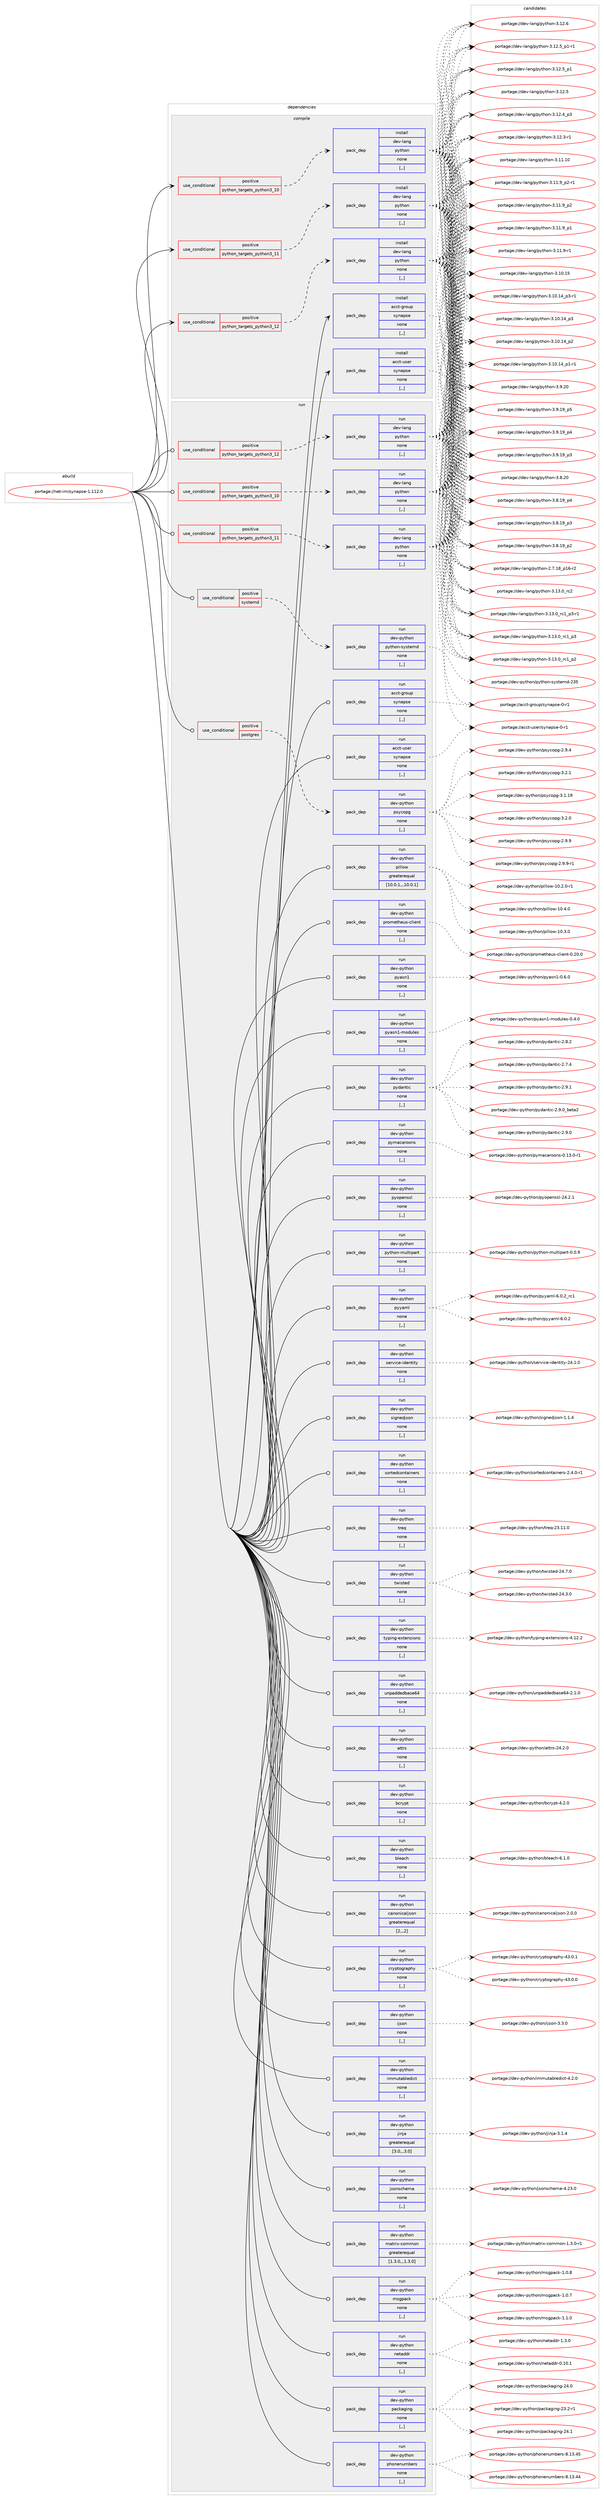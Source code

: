 digraph prolog {

# *************
# Graph options
# *************

newrank=true;
concentrate=true;
compound=true;
graph [rankdir=LR,fontname=Helvetica,fontsize=10,ranksep=1.5];#, ranksep=2.5, nodesep=0.2];
edge  [arrowhead=vee];
node  [fontname=Helvetica,fontsize=10];

# **********
# The ebuild
# **********

subgraph cluster_leftcol {
color=gray;
label=<<i>ebuild</i>>;
id [label="portage://net-im/synapse-1.112.0", color=red, width=4, href="../net-im/synapse-1.112.0.svg"];
}

# ****************
# The dependencies
# ****************

subgraph cluster_midcol {
color=gray;
label=<<i>dependencies</i>>;
subgraph cluster_compile {
fillcolor="#eeeeee";
style=filled;
label=<<i>compile</i>>;
subgraph cond226547 {
dependency866281 [label=<<TABLE BORDER="0" CELLBORDER="1" CELLSPACING="0" CELLPADDING="4"><TR><TD ROWSPAN="3" CELLPADDING="10">use_conditional</TD></TR><TR><TD>positive</TD></TR><TR><TD>python_targets_python3_10</TD></TR></TABLE>>, shape=none, color=red];
subgraph pack633359 {
dependency866282 [label=<<TABLE BORDER="0" CELLBORDER="1" CELLSPACING="0" CELLPADDING="4" WIDTH="220"><TR><TD ROWSPAN="6" CELLPADDING="30">pack_dep</TD></TR><TR><TD WIDTH="110">install</TD></TR><TR><TD>dev-lang</TD></TR><TR><TD>python</TD></TR><TR><TD>none</TD></TR><TR><TD>[,,]</TD></TR></TABLE>>, shape=none, color=blue];
}
dependency866281:e -> dependency866282:w [weight=20,style="dashed",arrowhead="vee"];
}
id:e -> dependency866281:w [weight=20,style="solid",arrowhead="vee"];
subgraph cond226548 {
dependency866283 [label=<<TABLE BORDER="0" CELLBORDER="1" CELLSPACING="0" CELLPADDING="4"><TR><TD ROWSPAN="3" CELLPADDING="10">use_conditional</TD></TR><TR><TD>positive</TD></TR><TR><TD>python_targets_python3_11</TD></TR></TABLE>>, shape=none, color=red];
subgraph pack633360 {
dependency866284 [label=<<TABLE BORDER="0" CELLBORDER="1" CELLSPACING="0" CELLPADDING="4" WIDTH="220"><TR><TD ROWSPAN="6" CELLPADDING="30">pack_dep</TD></TR><TR><TD WIDTH="110">install</TD></TR><TR><TD>dev-lang</TD></TR><TR><TD>python</TD></TR><TR><TD>none</TD></TR><TR><TD>[,,]</TD></TR></TABLE>>, shape=none, color=blue];
}
dependency866283:e -> dependency866284:w [weight=20,style="dashed",arrowhead="vee"];
}
id:e -> dependency866283:w [weight=20,style="solid",arrowhead="vee"];
subgraph cond226549 {
dependency866285 [label=<<TABLE BORDER="0" CELLBORDER="1" CELLSPACING="0" CELLPADDING="4"><TR><TD ROWSPAN="3" CELLPADDING="10">use_conditional</TD></TR><TR><TD>positive</TD></TR><TR><TD>python_targets_python3_12</TD></TR></TABLE>>, shape=none, color=red];
subgraph pack633361 {
dependency866286 [label=<<TABLE BORDER="0" CELLBORDER="1" CELLSPACING="0" CELLPADDING="4" WIDTH="220"><TR><TD ROWSPAN="6" CELLPADDING="30">pack_dep</TD></TR><TR><TD WIDTH="110">install</TD></TR><TR><TD>dev-lang</TD></TR><TR><TD>python</TD></TR><TR><TD>none</TD></TR><TR><TD>[,,]</TD></TR></TABLE>>, shape=none, color=blue];
}
dependency866285:e -> dependency866286:w [weight=20,style="dashed",arrowhead="vee"];
}
id:e -> dependency866285:w [weight=20,style="solid",arrowhead="vee"];
subgraph pack633362 {
dependency866287 [label=<<TABLE BORDER="0" CELLBORDER="1" CELLSPACING="0" CELLPADDING="4" WIDTH="220"><TR><TD ROWSPAN="6" CELLPADDING="30">pack_dep</TD></TR><TR><TD WIDTH="110">install</TD></TR><TR><TD>acct-group</TD></TR><TR><TD>synapse</TD></TR><TR><TD>none</TD></TR><TR><TD>[,,]</TD></TR></TABLE>>, shape=none, color=blue];
}
id:e -> dependency866287:w [weight=20,style="solid",arrowhead="vee"];
subgraph pack633363 {
dependency866288 [label=<<TABLE BORDER="0" CELLBORDER="1" CELLSPACING="0" CELLPADDING="4" WIDTH="220"><TR><TD ROWSPAN="6" CELLPADDING="30">pack_dep</TD></TR><TR><TD WIDTH="110">install</TD></TR><TR><TD>acct-user</TD></TR><TR><TD>synapse</TD></TR><TR><TD>none</TD></TR><TR><TD>[,,]</TD></TR></TABLE>>, shape=none, color=blue];
}
id:e -> dependency866288:w [weight=20,style="solid",arrowhead="vee"];
}
subgraph cluster_compileandrun {
fillcolor="#eeeeee";
style=filled;
label=<<i>compile and run</i>>;
}
subgraph cluster_run {
fillcolor="#eeeeee";
style=filled;
label=<<i>run</i>>;
subgraph cond226550 {
dependency866289 [label=<<TABLE BORDER="0" CELLBORDER="1" CELLSPACING="0" CELLPADDING="4"><TR><TD ROWSPAN="3" CELLPADDING="10">use_conditional</TD></TR><TR><TD>positive</TD></TR><TR><TD>postgres</TD></TR></TABLE>>, shape=none, color=red];
subgraph pack633364 {
dependency866290 [label=<<TABLE BORDER="0" CELLBORDER="1" CELLSPACING="0" CELLPADDING="4" WIDTH="220"><TR><TD ROWSPAN="6" CELLPADDING="30">pack_dep</TD></TR><TR><TD WIDTH="110">run</TD></TR><TR><TD>dev-python</TD></TR><TR><TD>psycopg</TD></TR><TR><TD>none</TD></TR><TR><TD>[,,]</TD></TR></TABLE>>, shape=none, color=blue];
}
dependency866289:e -> dependency866290:w [weight=20,style="dashed",arrowhead="vee"];
}
id:e -> dependency866289:w [weight=20,style="solid",arrowhead="odot"];
subgraph cond226551 {
dependency866291 [label=<<TABLE BORDER="0" CELLBORDER="1" CELLSPACING="0" CELLPADDING="4"><TR><TD ROWSPAN="3" CELLPADDING="10">use_conditional</TD></TR><TR><TD>positive</TD></TR><TR><TD>python_targets_python3_10</TD></TR></TABLE>>, shape=none, color=red];
subgraph pack633365 {
dependency866292 [label=<<TABLE BORDER="0" CELLBORDER="1" CELLSPACING="0" CELLPADDING="4" WIDTH="220"><TR><TD ROWSPAN="6" CELLPADDING="30">pack_dep</TD></TR><TR><TD WIDTH="110">run</TD></TR><TR><TD>dev-lang</TD></TR><TR><TD>python</TD></TR><TR><TD>none</TD></TR><TR><TD>[,,]</TD></TR></TABLE>>, shape=none, color=blue];
}
dependency866291:e -> dependency866292:w [weight=20,style="dashed",arrowhead="vee"];
}
id:e -> dependency866291:w [weight=20,style="solid",arrowhead="odot"];
subgraph cond226552 {
dependency866293 [label=<<TABLE BORDER="0" CELLBORDER="1" CELLSPACING="0" CELLPADDING="4"><TR><TD ROWSPAN="3" CELLPADDING="10">use_conditional</TD></TR><TR><TD>positive</TD></TR><TR><TD>python_targets_python3_11</TD></TR></TABLE>>, shape=none, color=red];
subgraph pack633366 {
dependency866294 [label=<<TABLE BORDER="0" CELLBORDER="1" CELLSPACING="0" CELLPADDING="4" WIDTH="220"><TR><TD ROWSPAN="6" CELLPADDING="30">pack_dep</TD></TR><TR><TD WIDTH="110">run</TD></TR><TR><TD>dev-lang</TD></TR><TR><TD>python</TD></TR><TR><TD>none</TD></TR><TR><TD>[,,]</TD></TR></TABLE>>, shape=none, color=blue];
}
dependency866293:e -> dependency866294:w [weight=20,style="dashed",arrowhead="vee"];
}
id:e -> dependency866293:w [weight=20,style="solid",arrowhead="odot"];
subgraph cond226553 {
dependency866295 [label=<<TABLE BORDER="0" CELLBORDER="1" CELLSPACING="0" CELLPADDING="4"><TR><TD ROWSPAN="3" CELLPADDING="10">use_conditional</TD></TR><TR><TD>positive</TD></TR><TR><TD>python_targets_python3_12</TD></TR></TABLE>>, shape=none, color=red];
subgraph pack633367 {
dependency866296 [label=<<TABLE BORDER="0" CELLBORDER="1" CELLSPACING="0" CELLPADDING="4" WIDTH="220"><TR><TD ROWSPAN="6" CELLPADDING="30">pack_dep</TD></TR><TR><TD WIDTH="110">run</TD></TR><TR><TD>dev-lang</TD></TR><TR><TD>python</TD></TR><TR><TD>none</TD></TR><TR><TD>[,,]</TD></TR></TABLE>>, shape=none, color=blue];
}
dependency866295:e -> dependency866296:w [weight=20,style="dashed",arrowhead="vee"];
}
id:e -> dependency866295:w [weight=20,style="solid",arrowhead="odot"];
subgraph cond226554 {
dependency866297 [label=<<TABLE BORDER="0" CELLBORDER="1" CELLSPACING="0" CELLPADDING="4"><TR><TD ROWSPAN="3" CELLPADDING="10">use_conditional</TD></TR><TR><TD>positive</TD></TR><TR><TD>systemd</TD></TR></TABLE>>, shape=none, color=red];
subgraph pack633368 {
dependency866298 [label=<<TABLE BORDER="0" CELLBORDER="1" CELLSPACING="0" CELLPADDING="4" WIDTH="220"><TR><TD ROWSPAN="6" CELLPADDING="30">pack_dep</TD></TR><TR><TD WIDTH="110">run</TD></TR><TR><TD>dev-python</TD></TR><TR><TD>python-systemd</TD></TR><TR><TD>none</TD></TR><TR><TD>[,,]</TD></TR></TABLE>>, shape=none, color=blue];
}
dependency866297:e -> dependency866298:w [weight=20,style="dashed",arrowhead="vee"];
}
id:e -> dependency866297:w [weight=20,style="solid",arrowhead="odot"];
subgraph pack633369 {
dependency866299 [label=<<TABLE BORDER="0" CELLBORDER="1" CELLSPACING="0" CELLPADDING="4" WIDTH="220"><TR><TD ROWSPAN="6" CELLPADDING="30">pack_dep</TD></TR><TR><TD WIDTH="110">run</TD></TR><TR><TD>acct-group</TD></TR><TR><TD>synapse</TD></TR><TR><TD>none</TD></TR><TR><TD>[,,]</TD></TR></TABLE>>, shape=none, color=blue];
}
id:e -> dependency866299:w [weight=20,style="solid",arrowhead="odot"];
subgraph pack633370 {
dependency866300 [label=<<TABLE BORDER="0" CELLBORDER="1" CELLSPACING="0" CELLPADDING="4" WIDTH="220"><TR><TD ROWSPAN="6" CELLPADDING="30">pack_dep</TD></TR><TR><TD WIDTH="110">run</TD></TR><TR><TD>acct-user</TD></TR><TR><TD>synapse</TD></TR><TR><TD>none</TD></TR><TR><TD>[,,]</TD></TR></TABLE>>, shape=none, color=blue];
}
id:e -> dependency866300:w [weight=20,style="solid",arrowhead="odot"];
subgraph pack633371 {
dependency866301 [label=<<TABLE BORDER="0" CELLBORDER="1" CELLSPACING="0" CELLPADDING="4" WIDTH="220"><TR><TD ROWSPAN="6" CELLPADDING="30">pack_dep</TD></TR><TR><TD WIDTH="110">run</TD></TR><TR><TD>dev-python</TD></TR><TR><TD>attrs</TD></TR><TR><TD>none</TD></TR><TR><TD>[,,]</TD></TR></TABLE>>, shape=none, color=blue];
}
id:e -> dependency866301:w [weight=20,style="solid",arrowhead="odot"];
subgraph pack633372 {
dependency866302 [label=<<TABLE BORDER="0" CELLBORDER="1" CELLSPACING="0" CELLPADDING="4" WIDTH="220"><TR><TD ROWSPAN="6" CELLPADDING="30">pack_dep</TD></TR><TR><TD WIDTH="110">run</TD></TR><TR><TD>dev-python</TD></TR><TR><TD>bcrypt</TD></TR><TR><TD>none</TD></TR><TR><TD>[,,]</TD></TR></TABLE>>, shape=none, color=blue];
}
id:e -> dependency866302:w [weight=20,style="solid",arrowhead="odot"];
subgraph pack633373 {
dependency866303 [label=<<TABLE BORDER="0" CELLBORDER="1" CELLSPACING="0" CELLPADDING="4" WIDTH="220"><TR><TD ROWSPAN="6" CELLPADDING="30">pack_dep</TD></TR><TR><TD WIDTH="110">run</TD></TR><TR><TD>dev-python</TD></TR><TR><TD>bleach</TD></TR><TR><TD>none</TD></TR><TR><TD>[,,]</TD></TR></TABLE>>, shape=none, color=blue];
}
id:e -> dependency866303:w [weight=20,style="solid",arrowhead="odot"];
subgraph pack633374 {
dependency866304 [label=<<TABLE BORDER="0" CELLBORDER="1" CELLSPACING="0" CELLPADDING="4" WIDTH="220"><TR><TD ROWSPAN="6" CELLPADDING="30">pack_dep</TD></TR><TR><TD WIDTH="110">run</TD></TR><TR><TD>dev-python</TD></TR><TR><TD>canonicaljson</TD></TR><TR><TD>greaterequal</TD></TR><TR><TD>[2,,,2]</TD></TR></TABLE>>, shape=none, color=blue];
}
id:e -> dependency866304:w [weight=20,style="solid",arrowhead="odot"];
subgraph pack633375 {
dependency866305 [label=<<TABLE BORDER="0" CELLBORDER="1" CELLSPACING="0" CELLPADDING="4" WIDTH="220"><TR><TD ROWSPAN="6" CELLPADDING="30">pack_dep</TD></TR><TR><TD WIDTH="110">run</TD></TR><TR><TD>dev-python</TD></TR><TR><TD>cryptography</TD></TR><TR><TD>none</TD></TR><TR><TD>[,,]</TD></TR></TABLE>>, shape=none, color=blue];
}
id:e -> dependency866305:w [weight=20,style="solid",arrowhead="odot"];
subgraph pack633376 {
dependency866306 [label=<<TABLE BORDER="0" CELLBORDER="1" CELLSPACING="0" CELLPADDING="4" WIDTH="220"><TR><TD ROWSPAN="6" CELLPADDING="30">pack_dep</TD></TR><TR><TD WIDTH="110">run</TD></TR><TR><TD>dev-python</TD></TR><TR><TD>ijson</TD></TR><TR><TD>none</TD></TR><TR><TD>[,,]</TD></TR></TABLE>>, shape=none, color=blue];
}
id:e -> dependency866306:w [weight=20,style="solid",arrowhead="odot"];
subgraph pack633377 {
dependency866307 [label=<<TABLE BORDER="0" CELLBORDER="1" CELLSPACING="0" CELLPADDING="4" WIDTH="220"><TR><TD ROWSPAN="6" CELLPADDING="30">pack_dep</TD></TR><TR><TD WIDTH="110">run</TD></TR><TR><TD>dev-python</TD></TR><TR><TD>immutabledict</TD></TR><TR><TD>none</TD></TR><TR><TD>[,,]</TD></TR></TABLE>>, shape=none, color=blue];
}
id:e -> dependency866307:w [weight=20,style="solid",arrowhead="odot"];
subgraph pack633378 {
dependency866308 [label=<<TABLE BORDER="0" CELLBORDER="1" CELLSPACING="0" CELLPADDING="4" WIDTH="220"><TR><TD ROWSPAN="6" CELLPADDING="30">pack_dep</TD></TR><TR><TD WIDTH="110">run</TD></TR><TR><TD>dev-python</TD></TR><TR><TD>jinja</TD></TR><TR><TD>greaterequal</TD></TR><TR><TD>[3.0,,,3.0]</TD></TR></TABLE>>, shape=none, color=blue];
}
id:e -> dependency866308:w [weight=20,style="solid",arrowhead="odot"];
subgraph pack633379 {
dependency866309 [label=<<TABLE BORDER="0" CELLBORDER="1" CELLSPACING="0" CELLPADDING="4" WIDTH="220"><TR><TD ROWSPAN="6" CELLPADDING="30">pack_dep</TD></TR><TR><TD WIDTH="110">run</TD></TR><TR><TD>dev-python</TD></TR><TR><TD>jsonschema</TD></TR><TR><TD>none</TD></TR><TR><TD>[,,]</TD></TR></TABLE>>, shape=none, color=blue];
}
id:e -> dependency866309:w [weight=20,style="solid",arrowhead="odot"];
subgraph pack633380 {
dependency866310 [label=<<TABLE BORDER="0" CELLBORDER="1" CELLSPACING="0" CELLPADDING="4" WIDTH="220"><TR><TD ROWSPAN="6" CELLPADDING="30">pack_dep</TD></TR><TR><TD WIDTH="110">run</TD></TR><TR><TD>dev-python</TD></TR><TR><TD>matrix-common</TD></TR><TR><TD>greaterequal</TD></TR><TR><TD>[1.3.0,,,1.3.0]</TD></TR></TABLE>>, shape=none, color=blue];
}
id:e -> dependency866310:w [weight=20,style="solid",arrowhead="odot"];
subgraph pack633381 {
dependency866311 [label=<<TABLE BORDER="0" CELLBORDER="1" CELLSPACING="0" CELLPADDING="4" WIDTH="220"><TR><TD ROWSPAN="6" CELLPADDING="30">pack_dep</TD></TR><TR><TD WIDTH="110">run</TD></TR><TR><TD>dev-python</TD></TR><TR><TD>msgpack</TD></TR><TR><TD>none</TD></TR><TR><TD>[,,]</TD></TR></TABLE>>, shape=none, color=blue];
}
id:e -> dependency866311:w [weight=20,style="solid",arrowhead="odot"];
subgraph pack633382 {
dependency866312 [label=<<TABLE BORDER="0" CELLBORDER="1" CELLSPACING="0" CELLPADDING="4" WIDTH="220"><TR><TD ROWSPAN="6" CELLPADDING="30">pack_dep</TD></TR><TR><TD WIDTH="110">run</TD></TR><TR><TD>dev-python</TD></TR><TR><TD>netaddr</TD></TR><TR><TD>none</TD></TR><TR><TD>[,,]</TD></TR></TABLE>>, shape=none, color=blue];
}
id:e -> dependency866312:w [weight=20,style="solid",arrowhead="odot"];
subgraph pack633383 {
dependency866313 [label=<<TABLE BORDER="0" CELLBORDER="1" CELLSPACING="0" CELLPADDING="4" WIDTH="220"><TR><TD ROWSPAN="6" CELLPADDING="30">pack_dep</TD></TR><TR><TD WIDTH="110">run</TD></TR><TR><TD>dev-python</TD></TR><TR><TD>packaging</TD></TR><TR><TD>none</TD></TR><TR><TD>[,,]</TD></TR></TABLE>>, shape=none, color=blue];
}
id:e -> dependency866313:w [weight=20,style="solid",arrowhead="odot"];
subgraph pack633384 {
dependency866314 [label=<<TABLE BORDER="0" CELLBORDER="1" CELLSPACING="0" CELLPADDING="4" WIDTH="220"><TR><TD ROWSPAN="6" CELLPADDING="30">pack_dep</TD></TR><TR><TD WIDTH="110">run</TD></TR><TR><TD>dev-python</TD></TR><TR><TD>phonenumbers</TD></TR><TR><TD>none</TD></TR><TR><TD>[,,]</TD></TR></TABLE>>, shape=none, color=blue];
}
id:e -> dependency866314:w [weight=20,style="solid",arrowhead="odot"];
subgraph pack633385 {
dependency866315 [label=<<TABLE BORDER="0" CELLBORDER="1" CELLSPACING="0" CELLPADDING="4" WIDTH="220"><TR><TD ROWSPAN="6" CELLPADDING="30">pack_dep</TD></TR><TR><TD WIDTH="110">run</TD></TR><TR><TD>dev-python</TD></TR><TR><TD>pillow</TD></TR><TR><TD>greaterequal</TD></TR><TR><TD>[10.0.1,,,10.0.1]</TD></TR></TABLE>>, shape=none, color=blue];
}
id:e -> dependency866315:w [weight=20,style="solid",arrowhead="odot"];
subgraph pack633386 {
dependency866316 [label=<<TABLE BORDER="0" CELLBORDER="1" CELLSPACING="0" CELLPADDING="4" WIDTH="220"><TR><TD ROWSPAN="6" CELLPADDING="30">pack_dep</TD></TR><TR><TD WIDTH="110">run</TD></TR><TR><TD>dev-python</TD></TR><TR><TD>prometheus-client</TD></TR><TR><TD>none</TD></TR><TR><TD>[,,]</TD></TR></TABLE>>, shape=none, color=blue];
}
id:e -> dependency866316:w [weight=20,style="solid",arrowhead="odot"];
subgraph pack633387 {
dependency866317 [label=<<TABLE BORDER="0" CELLBORDER="1" CELLSPACING="0" CELLPADDING="4" WIDTH="220"><TR><TD ROWSPAN="6" CELLPADDING="30">pack_dep</TD></TR><TR><TD WIDTH="110">run</TD></TR><TR><TD>dev-python</TD></TR><TR><TD>pyasn1</TD></TR><TR><TD>none</TD></TR><TR><TD>[,,]</TD></TR></TABLE>>, shape=none, color=blue];
}
id:e -> dependency866317:w [weight=20,style="solid",arrowhead="odot"];
subgraph pack633388 {
dependency866318 [label=<<TABLE BORDER="0" CELLBORDER="1" CELLSPACING="0" CELLPADDING="4" WIDTH="220"><TR><TD ROWSPAN="6" CELLPADDING="30">pack_dep</TD></TR><TR><TD WIDTH="110">run</TD></TR><TR><TD>dev-python</TD></TR><TR><TD>pyasn1-modules</TD></TR><TR><TD>none</TD></TR><TR><TD>[,,]</TD></TR></TABLE>>, shape=none, color=blue];
}
id:e -> dependency866318:w [weight=20,style="solid",arrowhead="odot"];
subgraph pack633389 {
dependency866319 [label=<<TABLE BORDER="0" CELLBORDER="1" CELLSPACING="0" CELLPADDING="4" WIDTH="220"><TR><TD ROWSPAN="6" CELLPADDING="30">pack_dep</TD></TR><TR><TD WIDTH="110">run</TD></TR><TR><TD>dev-python</TD></TR><TR><TD>pydantic</TD></TR><TR><TD>none</TD></TR><TR><TD>[,,]</TD></TR></TABLE>>, shape=none, color=blue];
}
id:e -> dependency866319:w [weight=20,style="solid",arrowhead="odot"];
subgraph pack633390 {
dependency866320 [label=<<TABLE BORDER="0" CELLBORDER="1" CELLSPACING="0" CELLPADDING="4" WIDTH="220"><TR><TD ROWSPAN="6" CELLPADDING="30">pack_dep</TD></TR><TR><TD WIDTH="110">run</TD></TR><TR><TD>dev-python</TD></TR><TR><TD>pymacaroons</TD></TR><TR><TD>none</TD></TR><TR><TD>[,,]</TD></TR></TABLE>>, shape=none, color=blue];
}
id:e -> dependency866320:w [weight=20,style="solid",arrowhead="odot"];
subgraph pack633391 {
dependency866321 [label=<<TABLE BORDER="0" CELLBORDER="1" CELLSPACING="0" CELLPADDING="4" WIDTH="220"><TR><TD ROWSPAN="6" CELLPADDING="30">pack_dep</TD></TR><TR><TD WIDTH="110">run</TD></TR><TR><TD>dev-python</TD></TR><TR><TD>pyopenssl</TD></TR><TR><TD>none</TD></TR><TR><TD>[,,]</TD></TR></TABLE>>, shape=none, color=blue];
}
id:e -> dependency866321:w [weight=20,style="solid",arrowhead="odot"];
subgraph pack633392 {
dependency866322 [label=<<TABLE BORDER="0" CELLBORDER="1" CELLSPACING="0" CELLPADDING="4" WIDTH="220"><TR><TD ROWSPAN="6" CELLPADDING="30">pack_dep</TD></TR><TR><TD WIDTH="110">run</TD></TR><TR><TD>dev-python</TD></TR><TR><TD>python-multipart</TD></TR><TR><TD>none</TD></TR><TR><TD>[,,]</TD></TR></TABLE>>, shape=none, color=blue];
}
id:e -> dependency866322:w [weight=20,style="solid",arrowhead="odot"];
subgraph pack633393 {
dependency866323 [label=<<TABLE BORDER="0" CELLBORDER="1" CELLSPACING="0" CELLPADDING="4" WIDTH="220"><TR><TD ROWSPAN="6" CELLPADDING="30">pack_dep</TD></TR><TR><TD WIDTH="110">run</TD></TR><TR><TD>dev-python</TD></TR><TR><TD>pyyaml</TD></TR><TR><TD>none</TD></TR><TR><TD>[,,]</TD></TR></TABLE>>, shape=none, color=blue];
}
id:e -> dependency866323:w [weight=20,style="solid",arrowhead="odot"];
subgraph pack633394 {
dependency866324 [label=<<TABLE BORDER="0" CELLBORDER="1" CELLSPACING="0" CELLPADDING="4" WIDTH="220"><TR><TD ROWSPAN="6" CELLPADDING="30">pack_dep</TD></TR><TR><TD WIDTH="110">run</TD></TR><TR><TD>dev-python</TD></TR><TR><TD>service-identity</TD></TR><TR><TD>none</TD></TR><TR><TD>[,,]</TD></TR></TABLE>>, shape=none, color=blue];
}
id:e -> dependency866324:w [weight=20,style="solid",arrowhead="odot"];
subgraph pack633395 {
dependency866325 [label=<<TABLE BORDER="0" CELLBORDER="1" CELLSPACING="0" CELLPADDING="4" WIDTH="220"><TR><TD ROWSPAN="6" CELLPADDING="30">pack_dep</TD></TR><TR><TD WIDTH="110">run</TD></TR><TR><TD>dev-python</TD></TR><TR><TD>signedjson</TD></TR><TR><TD>none</TD></TR><TR><TD>[,,]</TD></TR></TABLE>>, shape=none, color=blue];
}
id:e -> dependency866325:w [weight=20,style="solid",arrowhead="odot"];
subgraph pack633396 {
dependency866326 [label=<<TABLE BORDER="0" CELLBORDER="1" CELLSPACING="0" CELLPADDING="4" WIDTH="220"><TR><TD ROWSPAN="6" CELLPADDING="30">pack_dep</TD></TR><TR><TD WIDTH="110">run</TD></TR><TR><TD>dev-python</TD></TR><TR><TD>sortedcontainers</TD></TR><TR><TD>none</TD></TR><TR><TD>[,,]</TD></TR></TABLE>>, shape=none, color=blue];
}
id:e -> dependency866326:w [weight=20,style="solid",arrowhead="odot"];
subgraph pack633397 {
dependency866327 [label=<<TABLE BORDER="0" CELLBORDER="1" CELLSPACING="0" CELLPADDING="4" WIDTH="220"><TR><TD ROWSPAN="6" CELLPADDING="30">pack_dep</TD></TR><TR><TD WIDTH="110">run</TD></TR><TR><TD>dev-python</TD></TR><TR><TD>treq</TD></TR><TR><TD>none</TD></TR><TR><TD>[,,]</TD></TR></TABLE>>, shape=none, color=blue];
}
id:e -> dependency866327:w [weight=20,style="solid",arrowhead="odot"];
subgraph pack633398 {
dependency866328 [label=<<TABLE BORDER="0" CELLBORDER="1" CELLSPACING="0" CELLPADDING="4" WIDTH="220"><TR><TD ROWSPAN="6" CELLPADDING="30">pack_dep</TD></TR><TR><TD WIDTH="110">run</TD></TR><TR><TD>dev-python</TD></TR><TR><TD>twisted</TD></TR><TR><TD>none</TD></TR><TR><TD>[,,]</TD></TR></TABLE>>, shape=none, color=blue];
}
id:e -> dependency866328:w [weight=20,style="solid",arrowhead="odot"];
subgraph pack633399 {
dependency866329 [label=<<TABLE BORDER="0" CELLBORDER="1" CELLSPACING="0" CELLPADDING="4" WIDTH="220"><TR><TD ROWSPAN="6" CELLPADDING="30">pack_dep</TD></TR><TR><TD WIDTH="110">run</TD></TR><TR><TD>dev-python</TD></TR><TR><TD>typing-extensions</TD></TR><TR><TD>none</TD></TR><TR><TD>[,,]</TD></TR></TABLE>>, shape=none, color=blue];
}
id:e -> dependency866329:w [weight=20,style="solid",arrowhead="odot"];
subgraph pack633400 {
dependency866330 [label=<<TABLE BORDER="0" CELLBORDER="1" CELLSPACING="0" CELLPADDING="4" WIDTH="220"><TR><TD ROWSPAN="6" CELLPADDING="30">pack_dep</TD></TR><TR><TD WIDTH="110">run</TD></TR><TR><TD>dev-python</TD></TR><TR><TD>unpaddedbase64</TD></TR><TR><TD>none</TD></TR><TR><TD>[,,]</TD></TR></TABLE>>, shape=none, color=blue];
}
id:e -> dependency866330:w [weight=20,style="solid",arrowhead="odot"];
}
}

# **************
# The candidates
# **************

subgraph cluster_choices {
rank=same;
color=gray;
label=<<i>candidates</i>>;

subgraph choice633359 {
color=black;
nodesep=1;
choice10010111845108971101034711212111610411111045514649514648951149950 [label="portage://dev-lang/python-3.13.0_rc2", color=red, width=4,href="../dev-lang/python-3.13.0_rc2.svg"];
choice1001011184510897110103471121211161041111104551464951464895114994995112514511449 [label="portage://dev-lang/python-3.13.0_rc1_p3-r1", color=red, width=4,href="../dev-lang/python-3.13.0_rc1_p3-r1.svg"];
choice100101118451089711010347112121116104111110455146495146489511499499511251 [label="portage://dev-lang/python-3.13.0_rc1_p3", color=red, width=4,href="../dev-lang/python-3.13.0_rc1_p3.svg"];
choice100101118451089711010347112121116104111110455146495146489511499499511250 [label="portage://dev-lang/python-3.13.0_rc1_p2", color=red, width=4,href="../dev-lang/python-3.13.0_rc1_p2.svg"];
choice10010111845108971101034711212111610411111045514649504654 [label="portage://dev-lang/python-3.12.6", color=red, width=4,href="../dev-lang/python-3.12.6.svg"];
choice1001011184510897110103471121211161041111104551464950465395112494511449 [label="portage://dev-lang/python-3.12.5_p1-r1", color=red, width=4,href="../dev-lang/python-3.12.5_p1-r1.svg"];
choice100101118451089711010347112121116104111110455146495046539511249 [label="portage://dev-lang/python-3.12.5_p1", color=red, width=4,href="../dev-lang/python-3.12.5_p1.svg"];
choice10010111845108971101034711212111610411111045514649504653 [label="portage://dev-lang/python-3.12.5", color=red, width=4,href="../dev-lang/python-3.12.5.svg"];
choice100101118451089711010347112121116104111110455146495046529511251 [label="portage://dev-lang/python-3.12.4_p3", color=red, width=4,href="../dev-lang/python-3.12.4_p3.svg"];
choice100101118451089711010347112121116104111110455146495046514511449 [label="portage://dev-lang/python-3.12.3-r1", color=red, width=4,href="../dev-lang/python-3.12.3-r1.svg"];
choice1001011184510897110103471121211161041111104551464949464948 [label="portage://dev-lang/python-3.11.10", color=red, width=4,href="../dev-lang/python-3.11.10.svg"];
choice1001011184510897110103471121211161041111104551464949465795112504511449 [label="portage://dev-lang/python-3.11.9_p2-r1", color=red, width=4,href="../dev-lang/python-3.11.9_p2-r1.svg"];
choice100101118451089711010347112121116104111110455146494946579511250 [label="portage://dev-lang/python-3.11.9_p2", color=red, width=4,href="../dev-lang/python-3.11.9_p2.svg"];
choice100101118451089711010347112121116104111110455146494946579511249 [label="portage://dev-lang/python-3.11.9_p1", color=red, width=4,href="../dev-lang/python-3.11.9_p1.svg"];
choice100101118451089711010347112121116104111110455146494946574511449 [label="portage://dev-lang/python-3.11.9-r1", color=red, width=4,href="../dev-lang/python-3.11.9-r1.svg"];
choice1001011184510897110103471121211161041111104551464948464953 [label="portage://dev-lang/python-3.10.15", color=red, width=4,href="../dev-lang/python-3.10.15.svg"];
choice100101118451089711010347112121116104111110455146494846495295112514511449 [label="portage://dev-lang/python-3.10.14_p3-r1", color=red, width=4,href="../dev-lang/python-3.10.14_p3-r1.svg"];
choice10010111845108971101034711212111610411111045514649484649529511251 [label="portage://dev-lang/python-3.10.14_p3", color=red, width=4,href="../dev-lang/python-3.10.14_p3.svg"];
choice10010111845108971101034711212111610411111045514649484649529511250 [label="portage://dev-lang/python-3.10.14_p2", color=red, width=4,href="../dev-lang/python-3.10.14_p2.svg"];
choice100101118451089711010347112121116104111110455146494846495295112494511449 [label="portage://dev-lang/python-3.10.14_p1-r1", color=red, width=4,href="../dev-lang/python-3.10.14_p1-r1.svg"];
choice10010111845108971101034711212111610411111045514657465048 [label="portage://dev-lang/python-3.9.20", color=red, width=4,href="../dev-lang/python-3.9.20.svg"];
choice100101118451089711010347112121116104111110455146574649579511253 [label="portage://dev-lang/python-3.9.19_p5", color=red, width=4,href="../dev-lang/python-3.9.19_p5.svg"];
choice100101118451089711010347112121116104111110455146574649579511252 [label="portage://dev-lang/python-3.9.19_p4", color=red, width=4,href="../dev-lang/python-3.9.19_p4.svg"];
choice100101118451089711010347112121116104111110455146574649579511251 [label="portage://dev-lang/python-3.9.19_p3", color=red, width=4,href="../dev-lang/python-3.9.19_p3.svg"];
choice10010111845108971101034711212111610411111045514656465048 [label="portage://dev-lang/python-3.8.20", color=red, width=4,href="../dev-lang/python-3.8.20.svg"];
choice100101118451089711010347112121116104111110455146564649579511252 [label="portage://dev-lang/python-3.8.19_p4", color=red, width=4,href="../dev-lang/python-3.8.19_p4.svg"];
choice100101118451089711010347112121116104111110455146564649579511251 [label="portage://dev-lang/python-3.8.19_p3", color=red, width=4,href="../dev-lang/python-3.8.19_p3.svg"];
choice100101118451089711010347112121116104111110455146564649579511250 [label="portage://dev-lang/python-3.8.19_p2", color=red, width=4,href="../dev-lang/python-3.8.19_p2.svg"];
choice100101118451089711010347112121116104111110455046554649569511249544511450 [label="portage://dev-lang/python-2.7.18_p16-r2", color=red, width=4,href="../dev-lang/python-2.7.18_p16-r2.svg"];
dependency866282:e -> choice10010111845108971101034711212111610411111045514649514648951149950:w [style=dotted,weight="100"];
dependency866282:e -> choice1001011184510897110103471121211161041111104551464951464895114994995112514511449:w [style=dotted,weight="100"];
dependency866282:e -> choice100101118451089711010347112121116104111110455146495146489511499499511251:w [style=dotted,weight="100"];
dependency866282:e -> choice100101118451089711010347112121116104111110455146495146489511499499511250:w [style=dotted,weight="100"];
dependency866282:e -> choice10010111845108971101034711212111610411111045514649504654:w [style=dotted,weight="100"];
dependency866282:e -> choice1001011184510897110103471121211161041111104551464950465395112494511449:w [style=dotted,weight="100"];
dependency866282:e -> choice100101118451089711010347112121116104111110455146495046539511249:w [style=dotted,weight="100"];
dependency866282:e -> choice10010111845108971101034711212111610411111045514649504653:w [style=dotted,weight="100"];
dependency866282:e -> choice100101118451089711010347112121116104111110455146495046529511251:w [style=dotted,weight="100"];
dependency866282:e -> choice100101118451089711010347112121116104111110455146495046514511449:w [style=dotted,weight="100"];
dependency866282:e -> choice1001011184510897110103471121211161041111104551464949464948:w [style=dotted,weight="100"];
dependency866282:e -> choice1001011184510897110103471121211161041111104551464949465795112504511449:w [style=dotted,weight="100"];
dependency866282:e -> choice100101118451089711010347112121116104111110455146494946579511250:w [style=dotted,weight="100"];
dependency866282:e -> choice100101118451089711010347112121116104111110455146494946579511249:w [style=dotted,weight="100"];
dependency866282:e -> choice100101118451089711010347112121116104111110455146494946574511449:w [style=dotted,weight="100"];
dependency866282:e -> choice1001011184510897110103471121211161041111104551464948464953:w [style=dotted,weight="100"];
dependency866282:e -> choice100101118451089711010347112121116104111110455146494846495295112514511449:w [style=dotted,weight="100"];
dependency866282:e -> choice10010111845108971101034711212111610411111045514649484649529511251:w [style=dotted,weight="100"];
dependency866282:e -> choice10010111845108971101034711212111610411111045514649484649529511250:w [style=dotted,weight="100"];
dependency866282:e -> choice100101118451089711010347112121116104111110455146494846495295112494511449:w [style=dotted,weight="100"];
dependency866282:e -> choice10010111845108971101034711212111610411111045514657465048:w [style=dotted,weight="100"];
dependency866282:e -> choice100101118451089711010347112121116104111110455146574649579511253:w [style=dotted,weight="100"];
dependency866282:e -> choice100101118451089711010347112121116104111110455146574649579511252:w [style=dotted,weight="100"];
dependency866282:e -> choice100101118451089711010347112121116104111110455146574649579511251:w [style=dotted,weight="100"];
dependency866282:e -> choice10010111845108971101034711212111610411111045514656465048:w [style=dotted,weight="100"];
dependency866282:e -> choice100101118451089711010347112121116104111110455146564649579511252:w [style=dotted,weight="100"];
dependency866282:e -> choice100101118451089711010347112121116104111110455146564649579511251:w [style=dotted,weight="100"];
dependency866282:e -> choice100101118451089711010347112121116104111110455146564649579511250:w [style=dotted,weight="100"];
dependency866282:e -> choice100101118451089711010347112121116104111110455046554649569511249544511450:w [style=dotted,weight="100"];
}
subgraph choice633360 {
color=black;
nodesep=1;
choice10010111845108971101034711212111610411111045514649514648951149950 [label="portage://dev-lang/python-3.13.0_rc2", color=red, width=4,href="../dev-lang/python-3.13.0_rc2.svg"];
choice1001011184510897110103471121211161041111104551464951464895114994995112514511449 [label="portage://dev-lang/python-3.13.0_rc1_p3-r1", color=red, width=4,href="../dev-lang/python-3.13.0_rc1_p3-r1.svg"];
choice100101118451089711010347112121116104111110455146495146489511499499511251 [label="portage://dev-lang/python-3.13.0_rc1_p3", color=red, width=4,href="../dev-lang/python-3.13.0_rc1_p3.svg"];
choice100101118451089711010347112121116104111110455146495146489511499499511250 [label="portage://dev-lang/python-3.13.0_rc1_p2", color=red, width=4,href="../dev-lang/python-3.13.0_rc1_p2.svg"];
choice10010111845108971101034711212111610411111045514649504654 [label="portage://dev-lang/python-3.12.6", color=red, width=4,href="../dev-lang/python-3.12.6.svg"];
choice1001011184510897110103471121211161041111104551464950465395112494511449 [label="portage://dev-lang/python-3.12.5_p1-r1", color=red, width=4,href="../dev-lang/python-3.12.5_p1-r1.svg"];
choice100101118451089711010347112121116104111110455146495046539511249 [label="portage://dev-lang/python-3.12.5_p1", color=red, width=4,href="../dev-lang/python-3.12.5_p1.svg"];
choice10010111845108971101034711212111610411111045514649504653 [label="portage://dev-lang/python-3.12.5", color=red, width=4,href="../dev-lang/python-3.12.5.svg"];
choice100101118451089711010347112121116104111110455146495046529511251 [label="portage://dev-lang/python-3.12.4_p3", color=red, width=4,href="../dev-lang/python-3.12.4_p3.svg"];
choice100101118451089711010347112121116104111110455146495046514511449 [label="portage://dev-lang/python-3.12.3-r1", color=red, width=4,href="../dev-lang/python-3.12.3-r1.svg"];
choice1001011184510897110103471121211161041111104551464949464948 [label="portage://dev-lang/python-3.11.10", color=red, width=4,href="../dev-lang/python-3.11.10.svg"];
choice1001011184510897110103471121211161041111104551464949465795112504511449 [label="portage://dev-lang/python-3.11.9_p2-r1", color=red, width=4,href="../dev-lang/python-3.11.9_p2-r1.svg"];
choice100101118451089711010347112121116104111110455146494946579511250 [label="portage://dev-lang/python-3.11.9_p2", color=red, width=4,href="../dev-lang/python-3.11.9_p2.svg"];
choice100101118451089711010347112121116104111110455146494946579511249 [label="portage://dev-lang/python-3.11.9_p1", color=red, width=4,href="../dev-lang/python-3.11.9_p1.svg"];
choice100101118451089711010347112121116104111110455146494946574511449 [label="portage://dev-lang/python-3.11.9-r1", color=red, width=4,href="../dev-lang/python-3.11.9-r1.svg"];
choice1001011184510897110103471121211161041111104551464948464953 [label="portage://dev-lang/python-3.10.15", color=red, width=4,href="../dev-lang/python-3.10.15.svg"];
choice100101118451089711010347112121116104111110455146494846495295112514511449 [label="portage://dev-lang/python-3.10.14_p3-r1", color=red, width=4,href="../dev-lang/python-3.10.14_p3-r1.svg"];
choice10010111845108971101034711212111610411111045514649484649529511251 [label="portage://dev-lang/python-3.10.14_p3", color=red, width=4,href="../dev-lang/python-3.10.14_p3.svg"];
choice10010111845108971101034711212111610411111045514649484649529511250 [label="portage://dev-lang/python-3.10.14_p2", color=red, width=4,href="../dev-lang/python-3.10.14_p2.svg"];
choice100101118451089711010347112121116104111110455146494846495295112494511449 [label="portage://dev-lang/python-3.10.14_p1-r1", color=red, width=4,href="../dev-lang/python-3.10.14_p1-r1.svg"];
choice10010111845108971101034711212111610411111045514657465048 [label="portage://dev-lang/python-3.9.20", color=red, width=4,href="../dev-lang/python-3.9.20.svg"];
choice100101118451089711010347112121116104111110455146574649579511253 [label="portage://dev-lang/python-3.9.19_p5", color=red, width=4,href="../dev-lang/python-3.9.19_p5.svg"];
choice100101118451089711010347112121116104111110455146574649579511252 [label="portage://dev-lang/python-3.9.19_p4", color=red, width=4,href="../dev-lang/python-3.9.19_p4.svg"];
choice100101118451089711010347112121116104111110455146574649579511251 [label="portage://dev-lang/python-3.9.19_p3", color=red, width=4,href="../dev-lang/python-3.9.19_p3.svg"];
choice10010111845108971101034711212111610411111045514656465048 [label="portage://dev-lang/python-3.8.20", color=red, width=4,href="../dev-lang/python-3.8.20.svg"];
choice100101118451089711010347112121116104111110455146564649579511252 [label="portage://dev-lang/python-3.8.19_p4", color=red, width=4,href="../dev-lang/python-3.8.19_p4.svg"];
choice100101118451089711010347112121116104111110455146564649579511251 [label="portage://dev-lang/python-3.8.19_p3", color=red, width=4,href="../dev-lang/python-3.8.19_p3.svg"];
choice100101118451089711010347112121116104111110455146564649579511250 [label="portage://dev-lang/python-3.8.19_p2", color=red, width=4,href="../dev-lang/python-3.8.19_p2.svg"];
choice100101118451089711010347112121116104111110455046554649569511249544511450 [label="portage://dev-lang/python-2.7.18_p16-r2", color=red, width=4,href="../dev-lang/python-2.7.18_p16-r2.svg"];
dependency866284:e -> choice10010111845108971101034711212111610411111045514649514648951149950:w [style=dotted,weight="100"];
dependency866284:e -> choice1001011184510897110103471121211161041111104551464951464895114994995112514511449:w [style=dotted,weight="100"];
dependency866284:e -> choice100101118451089711010347112121116104111110455146495146489511499499511251:w [style=dotted,weight="100"];
dependency866284:e -> choice100101118451089711010347112121116104111110455146495146489511499499511250:w [style=dotted,weight="100"];
dependency866284:e -> choice10010111845108971101034711212111610411111045514649504654:w [style=dotted,weight="100"];
dependency866284:e -> choice1001011184510897110103471121211161041111104551464950465395112494511449:w [style=dotted,weight="100"];
dependency866284:e -> choice100101118451089711010347112121116104111110455146495046539511249:w [style=dotted,weight="100"];
dependency866284:e -> choice10010111845108971101034711212111610411111045514649504653:w [style=dotted,weight="100"];
dependency866284:e -> choice100101118451089711010347112121116104111110455146495046529511251:w [style=dotted,weight="100"];
dependency866284:e -> choice100101118451089711010347112121116104111110455146495046514511449:w [style=dotted,weight="100"];
dependency866284:e -> choice1001011184510897110103471121211161041111104551464949464948:w [style=dotted,weight="100"];
dependency866284:e -> choice1001011184510897110103471121211161041111104551464949465795112504511449:w [style=dotted,weight="100"];
dependency866284:e -> choice100101118451089711010347112121116104111110455146494946579511250:w [style=dotted,weight="100"];
dependency866284:e -> choice100101118451089711010347112121116104111110455146494946579511249:w [style=dotted,weight="100"];
dependency866284:e -> choice100101118451089711010347112121116104111110455146494946574511449:w [style=dotted,weight="100"];
dependency866284:e -> choice1001011184510897110103471121211161041111104551464948464953:w [style=dotted,weight="100"];
dependency866284:e -> choice100101118451089711010347112121116104111110455146494846495295112514511449:w [style=dotted,weight="100"];
dependency866284:e -> choice10010111845108971101034711212111610411111045514649484649529511251:w [style=dotted,weight="100"];
dependency866284:e -> choice10010111845108971101034711212111610411111045514649484649529511250:w [style=dotted,weight="100"];
dependency866284:e -> choice100101118451089711010347112121116104111110455146494846495295112494511449:w [style=dotted,weight="100"];
dependency866284:e -> choice10010111845108971101034711212111610411111045514657465048:w [style=dotted,weight="100"];
dependency866284:e -> choice100101118451089711010347112121116104111110455146574649579511253:w [style=dotted,weight="100"];
dependency866284:e -> choice100101118451089711010347112121116104111110455146574649579511252:w [style=dotted,weight="100"];
dependency866284:e -> choice100101118451089711010347112121116104111110455146574649579511251:w [style=dotted,weight="100"];
dependency866284:e -> choice10010111845108971101034711212111610411111045514656465048:w [style=dotted,weight="100"];
dependency866284:e -> choice100101118451089711010347112121116104111110455146564649579511252:w [style=dotted,weight="100"];
dependency866284:e -> choice100101118451089711010347112121116104111110455146564649579511251:w [style=dotted,weight="100"];
dependency866284:e -> choice100101118451089711010347112121116104111110455146564649579511250:w [style=dotted,weight="100"];
dependency866284:e -> choice100101118451089711010347112121116104111110455046554649569511249544511450:w [style=dotted,weight="100"];
}
subgraph choice633361 {
color=black;
nodesep=1;
choice10010111845108971101034711212111610411111045514649514648951149950 [label="portage://dev-lang/python-3.13.0_rc2", color=red, width=4,href="../dev-lang/python-3.13.0_rc2.svg"];
choice1001011184510897110103471121211161041111104551464951464895114994995112514511449 [label="portage://dev-lang/python-3.13.0_rc1_p3-r1", color=red, width=4,href="../dev-lang/python-3.13.0_rc1_p3-r1.svg"];
choice100101118451089711010347112121116104111110455146495146489511499499511251 [label="portage://dev-lang/python-3.13.0_rc1_p3", color=red, width=4,href="../dev-lang/python-3.13.0_rc1_p3.svg"];
choice100101118451089711010347112121116104111110455146495146489511499499511250 [label="portage://dev-lang/python-3.13.0_rc1_p2", color=red, width=4,href="../dev-lang/python-3.13.0_rc1_p2.svg"];
choice10010111845108971101034711212111610411111045514649504654 [label="portage://dev-lang/python-3.12.6", color=red, width=4,href="../dev-lang/python-3.12.6.svg"];
choice1001011184510897110103471121211161041111104551464950465395112494511449 [label="portage://dev-lang/python-3.12.5_p1-r1", color=red, width=4,href="../dev-lang/python-3.12.5_p1-r1.svg"];
choice100101118451089711010347112121116104111110455146495046539511249 [label="portage://dev-lang/python-3.12.5_p1", color=red, width=4,href="../dev-lang/python-3.12.5_p1.svg"];
choice10010111845108971101034711212111610411111045514649504653 [label="portage://dev-lang/python-3.12.5", color=red, width=4,href="../dev-lang/python-3.12.5.svg"];
choice100101118451089711010347112121116104111110455146495046529511251 [label="portage://dev-lang/python-3.12.4_p3", color=red, width=4,href="../dev-lang/python-3.12.4_p3.svg"];
choice100101118451089711010347112121116104111110455146495046514511449 [label="portage://dev-lang/python-3.12.3-r1", color=red, width=4,href="../dev-lang/python-3.12.3-r1.svg"];
choice1001011184510897110103471121211161041111104551464949464948 [label="portage://dev-lang/python-3.11.10", color=red, width=4,href="../dev-lang/python-3.11.10.svg"];
choice1001011184510897110103471121211161041111104551464949465795112504511449 [label="portage://dev-lang/python-3.11.9_p2-r1", color=red, width=4,href="../dev-lang/python-3.11.9_p2-r1.svg"];
choice100101118451089711010347112121116104111110455146494946579511250 [label="portage://dev-lang/python-3.11.9_p2", color=red, width=4,href="../dev-lang/python-3.11.9_p2.svg"];
choice100101118451089711010347112121116104111110455146494946579511249 [label="portage://dev-lang/python-3.11.9_p1", color=red, width=4,href="../dev-lang/python-3.11.9_p1.svg"];
choice100101118451089711010347112121116104111110455146494946574511449 [label="portage://dev-lang/python-3.11.9-r1", color=red, width=4,href="../dev-lang/python-3.11.9-r1.svg"];
choice1001011184510897110103471121211161041111104551464948464953 [label="portage://dev-lang/python-3.10.15", color=red, width=4,href="../dev-lang/python-3.10.15.svg"];
choice100101118451089711010347112121116104111110455146494846495295112514511449 [label="portage://dev-lang/python-3.10.14_p3-r1", color=red, width=4,href="../dev-lang/python-3.10.14_p3-r1.svg"];
choice10010111845108971101034711212111610411111045514649484649529511251 [label="portage://dev-lang/python-3.10.14_p3", color=red, width=4,href="../dev-lang/python-3.10.14_p3.svg"];
choice10010111845108971101034711212111610411111045514649484649529511250 [label="portage://dev-lang/python-3.10.14_p2", color=red, width=4,href="../dev-lang/python-3.10.14_p2.svg"];
choice100101118451089711010347112121116104111110455146494846495295112494511449 [label="portage://dev-lang/python-3.10.14_p1-r1", color=red, width=4,href="../dev-lang/python-3.10.14_p1-r1.svg"];
choice10010111845108971101034711212111610411111045514657465048 [label="portage://dev-lang/python-3.9.20", color=red, width=4,href="../dev-lang/python-3.9.20.svg"];
choice100101118451089711010347112121116104111110455146574649579511253 [label="portage://dev-lang/python-3.9.19_p5", color=red, width=4,href="../dev-lang/python-3.9.19_p5.svg"];
choice100101118451089711010347112121116104111110455146574649579511252 [label="portage://dev-lang/python-3.9.19_p4", color=red, width=4,href="../dev-lang/python-3.9.19_p4.svg"];
choice100101118451089711010347112121116104111110455146574649579511251 [label="portage://dev-lang/python-3.9.19_p3", color=red, width=4,href="../dev-lang/python-3.9.19_p3.svg"];
choice10010111845108971101034711212111610411111045514656465048 [label="portage://dev-lang/python-3.8.20", color=red, width=4,href="../dev-lang/python-3.8.20.svg"];
choice100101118451089711010347112121116104111110455146564649579511252 [label="portage://dev-lang/python-3.8.19_p4", color=red, width=4,href="../dev-lang/python-3.8.19_p4.svg"];
choice100101118451089711010347112121116104111110455146564649579511251 [label="portage://dev-lang/python-3.8.19_p3", color=red, width=4,href="../dev-lang/python-3.8.19_p3.svg"];
choice100101118451089711010347112121116104111110455146564649579511250 [label="portage://dev-lang/python-3.8.19_p2", color=red, width=4,href="../dev-lang/python-3.8.19_p2.svg"];
choice100101118451089711010347112121116104111110455046554649569511249544511450 [label="portage://dev-lang/python-2.7.18_p16-r2", color=red, width=4,href="../dev-lang/python-2.7.18_p16-r2.svg"];
dependency866286:e -> choice10010111845108971101034711212111610411111045514649514648951149950:w [style=dotted,weight="100"];
dependency866286:e -> choice1001011184510897110103471121211161041111104551464951464895114994995112514511449:w [style=dotted,weight="100"];
dependency866286:e -> choice100101118451089711010347112121116104111110455146495146489511499499511251:w [style=dotted,weight="100"];
dependency866286:e -> choice100101118451089711010347112121116104111110455146495146489511499499511250:w [style=dotted,weight="100"];
dependency866286:e -> choice10010111845108971101034711212111610411111045514649504654:w [style=dotted,weight="100"];
dependency866286:e -> choice1001011184510897110103471121211161041111104551464950465395112494511449:w [style=dotted,weight="100"];
dependency866286:e -> choice100101118451089711010347112121116104111110455146495046539511249:w [style=dotted,weight="100"];
dependency866286:e -> choice10010111845108971101034711212111610411111045514649504653:w [style=dotted,weight="100"];
dependency866286:e -> choice100101118451089711010347112121116104111110455146495046529511251:w [style=dotted,weight="100"];
dependency866286:e -> choice100101118451089711010347112121116104111110455146495046514511449:w [style=dotted,weight="100"];
dependency866286:e -> choice1001011184510897110103471121211161041111104551464949464948:w [style=dotted,weight="100"];
dependency866286:e -> choice1001011184510897110103471121211161041111104551464949465795112504511449:w [style=dotted,weight="100"];
dependency866286:e -> choice100101118451089711010347112121116104111110455146494946579511250:w [style=dotted,weight="100"];
dependency866286:e -> choice100101118451089711010347112121116104111110455146494946579511249:w [style=dotted,weight="100"];
dependency866286:e -> choice100101118451089711010347112121116104111110455146494946574511449:w [style=dotted,weight="100"];
dependency866286:e -> choice1001011184510897110103471121211161041111104551464948464953:w [style=dotted,weight="100"];
dependency866286:e -> choice100101118451089711010347112121116104111110455146494846495295112514511449:w [style=dotted,weight="100"];
dependency866286:e -> choice10010111845108971101034711212111610411111045514649484649529511251:w [style=dotted,weight="100"];
dependency866286:e -> choice10010111845108971101034711212111610411111045514649484649529511250:w [style=dotted,weight="100"];
dependency866286:e -> choice100101118451089711010347112121116104111110455146494846495295112494511449:w [style=dotted,weight="100"];
dependency866286:e -> choice10010111845108971101034711212111610411111045514657465048:w [style=dotted,weight="100"];
dependency866286:e -> choice100101118451089711010347112121116104111110455146574649579511253:w [style=dotted,weight="100"];
dependency866286:e -> choice100101118451089711010347112121116104111110455146574649579511252:w [style=dotted,weight="100"];
dependency866286:e -> choice100101118451089711010347112121116104111110455146574649579511251:w [style=dotted,weight="100"];
dependency866286:e -> choice10010111845108971101034711212111610411111045514656465048:w [style=dotted,weight="100"];
dependency866286:e -> choice100101118451089711010347112121116104111110455146564649579511252:w [style=dotted,weight="100"];
dependency866286:e -> choice100101118451089711010347112121116104111110455146564649579511251:w [style=dotted,weight="100"];
dependency866286:e -> choice100101118451089711010347112121116104111110455146564649579511250:w [style=dotted,weight="100"];
dependency866286:e -> choice100101118451089711010347112121116104111110455046554649569511249544511450:w [style=dotted,weight="100"];
}
subgraph choice633362 {
color=black;
nodesep=1;
choice97999911645103114111117112471151211109711211510145484511449 [label="portage://acct-group/synapse-0-r1", color=red, width=4,href="../acct-group/synapse-0-r1.svg"];
dependency866287:e -> choice97999911645103114111117112471151211109711211510145484511449:w [style=dotted,weight="100"];
}
subgraph choice633363 {
color=black;
nodesep=1;
choice97999911645117115101114471151211109711211510145484511449 [label="portage://acct-user/synapse-0-r1", color=red, width=4,href="../acct-user/synapse-0-r1.svg"];
dependency866288:e -> choice97999911645117115101114471151211109711211510145484511449:w [style=dotted,weight="100"];
}
subgraph choice633364 {
color=black;
nodesep=1;
choice100101118451121211161041111104711211512199111112103455146504649 [label="portage://dev-python/psycopg-3.2.1", color=red, width=4,href="../dev-python/psycopg-3.2.1.svg"];
choice100101118451121211161041111104711211512199111112103455146504648 [label="portage://dev-python/psycopg-3.2.0", color=red, width=4,href="../dev-python/psycopg-3.2.0.svg"];
choice10010111845112121116104111110471121151219911111210345514649464957 [label="portage://dev-python/psycopg-3.1.19", color=red, width=4,href="../dev-python/psycopg-3.1.19.svg"];
choice1001011184511212111610411111047112115121991111121034550465746574511449 [label="portage://dev-python/psycopg-2.9.9-r1", color=red, width=4,href="../dev-python/psycopg-2.9.9-r1.svg"];
choice100101118451121211161041111104711211512199111112103455046574657 [label="portage://dev-python/psycopg-2.9.9", color=red, width=4,href="../dev-python/psycopg-2.9.9.svg"];
choice100101118451121211161041111104711211512199111112103455046574652 [label="portage://dev-python/psycopg-2.9.4", color=red, width=4,href="../dev-python/psycopg-2.9.4.svg"];
dependency866290:e -> choice100101118451121211161041111104711211512199111112103455146504649:w [style=dotted,weight="100"];
dependency866290:e -> choice100101118451121211161041111104711211512199111112103455146504648:w [style=dotted,weight="100"];
dependency866290:e -> choice10010111845112121116104111110471121151219911111210345514649464957:w [style=dotted,weight="100"];
dependency866290:e -> choice1001011184511212111610411111047112115121991111121034550465746574511449:w [style=dotted,weight="100"];
dependency866290:e -> choice100101118451121211161041111104711211512199111112103455046574657:w [style=dotted,weight="100"];
dependency866290:e -> choice100101118451121211161041111104711211512199111112103455046574652:w [style=dotted,weight="100"];
}
subgraph choice633365 {
color=black;
nodesep=1;
choice10010111845108971101034711212111610411111045514649514648951149950 [label="portage://dev-lang/python-3.13.0_rc2", color=red, width=4,href="../dev-lang/python-3.13.0_rc2.svg"];
choice1001011184510897110103471121211161041111104551464951464895114994995112514511449 [label="portage://dev-lang/python-3.13.0_rc1_p3-r1", color=red, width=4,href="../dev-lang/python-3.13.0_rc1_p3-r1.svg"];
choice100101118451089711010347112121116104111110455146495146489511499499511251 [label="portage://dev-lang/python-3.13.0_rc1_p3", color=red, width=4,href="../dev-lang/python-3.13.0_rc1_p3.svg"];
choice100101118451089711010347112121116104111110455146495146489511499499511250 [label="portage://dev-lang/python-3.13.0_rc1_p2", color=red, width=4,href="../dev-lang/python-3.13.0_rc1_p2.svg"];
choice10010111845108971101034711212111610411111045514649504654 [label="portage://dev-lang/python-3.12.6", color=red, width=4,href="../dev-lang/python-3.12.6.svg"];
choice1001011184510897110103471121211161041111104551464950465395112494511449 [label="portage://dev-lang/python-3.12.5_p1-r1", color=red, width=4,href="../dev-lang/python-3.12.5_p1-r1.svg"];
choice100101118451089711010347112121116104111110455146495046539511249 [label="portage://dev-lang/python-3.12.5_p1", color=red, width=4,href="../dev-lang/python-3.12.5_p1.svg"];
choice10010111845108971101034711212111610411111045514649504653 [label="portage://dev-lang/python-3.12.5", color=red, width=4,href="../dev-lang/python-3.12.5.svg"];
choice100101118451089711010347112121116104111110455146495046529511251 [label="portage://dev-lang/python-3.12.4_p3", color=red, width=4,href="../dev-lang/python-3.12.4_p3.svg"];
choice100101118451089711010347112121116104111110455146495046514511449 [label="portage://dev-lang/python-3.12.3-r1", color=red, width=4,href="../dev-lang/python-3.12.3-r1.svg"];
choice1001011184510897110103471121211161041111104551464949464948 [label="portage://dev-lang/python-3.11.10", color=red, width=4,href="../dev-lang/python-3.11.10.svg"];
choice1001011184510897110103471121211161041111104551464949465795112504511449 [label="portage://dev-lang/python-3.11.9_p2-r1", color=red, width=4,href="../dev-lang/python-3.11.9_p2-r1.svg"];
choice100101118451089711010347112121116104111110455146494946579511250 [label="portage://dev-lang/python-3.11.9_p2", color=red, width=4,href="../dev-lang/python-3.11.9_p2.svg"];
choice100101118451089711010347112121116104111110455146494946579511249 [label="portage://dev-lang/python-3.11.9_p1", color=red, width=4,href="../dev-lang/python-3.11.9_p1.svg"];
choice100101118451089711010347112121116104111110455146494946574511449 [label="portage://dev-lang/python-3.11.9-r1", color=red, width=4,href="../dev-lang/python-3.11.9-r1.svg"];
choice1001011184510897110103471121211161041111104551464948464953 [label="portage://dev-lang/python-3.10.15", color=red, width=4,href="../dev-lang/python-3.10.15.svg"];
choice100101118451089711010347112121116104111110455146494846495295112514511449 [label="portage://dev-lang/python-3.10.14_p3-r1", color=red, width=4,href="../dev-lang/python-3.10.14_p3-r1.svg"];
choice10010111845108971101034711212111610411111045514649484649529511251 [label="portage://dev-lang/python-3.10.14_p3", color=red, width=4,href="../dev-lang/python-3.10.14_p3.svg"];
choice10010111845108971101034711212111610411111045514649484649529511250 [label="portage://dev-lang/python-3.10.14_p2", color=red, width=4,href="../dev-lang/python-3.10.14_p2.svg"];
choice100101118451089711010347112121116104111110455146494846495295112494511449 [label="portage://dev-lang/python-3.10.14_p1-r1", color=red, width=4,href="../dev-lang/python-3.10.14_p1-r1.svg"];
choice10010111845108971101034711212111610411111045514657465048 [label="portage://dev-lang/python-3.9.20", color=red, width=4,href="../dev-lang/python-3.9.20.svg"];
choice100101118451089711010347112121116104111110455146574649579511253 [label="portage://dev-lang/python-3.9.19_p5", color=red, width=4,href="../dev-lang/python-3.9.19_p5.svg"];
choice100101118451089711010347112121116104111110455146574649579511252 [label="portage://dev-lang/python-3.9.19_p4", color=red, width=4,href="../dev-lang/python-3.9.19_p4.svg"];
choice100101118451089711010347112121116104111110455146574649579511251 [label="portage://dev-lang/python-3.9.19_p3", color=red, width=4,href="../dev-lang/python-3.9.19_p3.svg"];
choice10010111845108971101034711212111610411111045514656465048 [label="portage://dev-lang/python-3.8.20", color=red, width=4,href="../dev-lang/python-3.8.20.svg"];
choice100101118451089711010347112121116104111110455146564649579511252 [label="portage://dev-lang/python-3.8.19_p4", color=red, width=4,href="../dev-lang/python-3.8.19_p4.svg"];
choice100101118451089711010347112121116104111110455146564649579511251 [label="portage://dev-lang/python-3.8.19_p3", color=red, width=4,href="../dev-lang/python-3.8.19_p3.svg"];
choice100101118451089711010347112121116104111110455146564649579511250 [label="portage://dev-lang/python-3.8.19_p2", color=red, width=4,href="../dev-lang/python-3.8.19_p2.svg"];
choice100101118451089711010347112121116104111110455046554649569511249544511450 [label="portage://dev-lang/python-2.7.18_p16-r2", color=red, width=4,href="../dev-lang/python-2.7.18_p16-r2.svg"];
dependency866292:e -> choice10010111845108971101034711212111610411111045514649514648951149950:w [style=dotted,weight="100"];
dependency866292:e -> choice1001011184510897110103471121211161041111104551464951464895114994995112514511449:w [style=dotted,weight="100"];
dependency866292:e -> choice100101118451089711010347112121116104111110455146495146489511499499511251:w [style=dotted,weight="100"];
dependency866292:e -> choice100101118451089711010347112121116104111110455146495146489511499499511250:w [style=dotted,weight="100"];
dependency866292:e -> choice10010111845108971101034711212111610411111045514649504654:w [style=dotted,weight="100"];
dependency866292:e -> choice1001011184510897110103471121211161041111104551464950465395112494511449:w [style=dotted,weight="100"];
dependency866292:e -> choice100101118451089711010347112121116104111110455146495046539511249:w [style=dotted,weight="100"];
dependency866292:e -> choice10010111845108971101034711212111610411111045514649504653:w [style=dotted,weight="100"];
dependency866292:e -> choice100101118451089711010347112121116104111110455146495046529511251:w [style=dotted,weight="100"];
dependency866292:e -> choice100101118451089711010347112121116104111110455146495046514511449:w [style=dotted,weight="100"];
dependency866292:e -> choice1001011184510897110103471121211161041111104551464949464948:w [style=dotted,weight="100"];
dependency866292:e -> choice1001011184510897110103471121211161041111104551464949465795112504511449:w [style=dotted,weight="100"];
dependency866292:e -> choice100101118451089711010347112121116104111110455146494946579511250:w [style=dotted,weight="100"];
dependency866292:e -> choice100101118451089711010347112121116104111110455146494946579511249:w [style=dotted,weight="100"];
dependency866292:e -> choice100101118451089711010347112121116104111110455146494946574511449:w [style=dotted,weight="100"];
dependency866292:e -> choice1001011184510897110103471121211161041111104551464948464953:w [style=dotted,weight="100"];
dependency866292:e -> choice100101118451089711010347112121116104111110455146494846495295112514511449:w [style=dotted,weight="100"];
dependency866292:e -> choice10010111845108971101034711212111610411111045514649484649529511251:w [style=dotted,weight="100"];
dependency866292:e -> choice10010111845108971101034711212111610411111045514649484649529511250:w [style=dotted,weight="100"];
dependency866292:e -> choice100101118451089711010347112121116104111110455146494846495295112494511449:w [style=dotted,weight="100"];
dependency866292:e -> choice10010111845108971101034711212111610411111045514657465048:w [style=dotted,weight="100"];
dependency866292:e -> choice100101118451089711010347112121116104111110455146574649579511253:w [style=dotted,weight="100"];
dependency866292:e -> choice100101118451089711010347112121116104111110455146574649579511252:w [style=dotted,weight="100"];
dependency866292:e -> choice100101118451089711010347112121116104111110455146574649579511251:w [style=dotted,weight="100"];
dependency866292:e -> choice10010111845108971101034711212111610411111045514656465048:w [style=dotted,weight="100"];
dependency866292:e -> choice100101118451089711010347112121116104111110455146564649579511252:w [style=dotted,weight="100"];
dependency866292:e -> choice100101118451089711010347112121116104111110455146564649579511251:w [style=dotted,weight="100"];
dependency866292:e -> choice100101118451089711010347112121116104111110455146564649579511250:w [style=dotted,weight="100"];
dependency866292:e -> choice100101118451089711010347112121116104111110455046554649569511249544511450:w [style=dotted,weight="100"];
}
subgraph choice633366 {
color=black;
nodesep=1;
choice10010111845108971101034711212111610411111045514649514648951149950 [label="portage://dev-lang/python-3.13.0_rc2", color=red, width=4,href="../dev-lang/python-3.13.0_rc2.svg"];
choice1001011184510897110103471121211161041111104551464951464895114994995112514511449 [label="portage://dev-lang/python-3.13.0_rc1_p3-r1", color=red, width=4,href="../dev-lang/python-3.13.0_rc1_p3-r1.svg"];
choice100101118451089711010347112121116104111110455146495146489511499499511251 [label="portage://dev-lang/python-3.13.0_rc1_p3", color=red, width=4,href="../dev-lang/python-3.13.0_rc1_p3.svg"];
choice100101118451089711010347112121116104111110455146495146489511499499511250 [label="portage://dev-lang/python-3.13.0_rc1_p2", color=red, width=4,href="../dev-lang/python-3.13.0_rc1_p2.svg"];
choice10010111845108971101034711212111610411111045514649504654 [label="portage://dev-lang/python-3.12.6", color=red, width=4,href="../dev-lang/python-3.12.6.svg"];
choice1001011184510897110103471121211161041111104551464950465395112494511449 [label="portage://dev-lang/python-3.12.5_p1-r1", color=red, width=4,href="../dev-lang/python-3.12.5_p1-r1.svg"];
choice100101118451089711010347112121116104111110455146495046539511249 [label="portage://dev-lang/python-3.12.5_p1", color=red, width=4,href="../dev-lang/python-3.12.5_p1.svg"];
choice10010111845108971101034711212111610411111045514649504653 [label="portage://dev-lang/python-3.12.5", color=red, width=4,href="../dev-lang/python-3.12.5.svg"];
choice100101118451089711010347112121116104111110455146495046529511251 [label="portage://dev-lang/python-3.12.4_p3", color=red, width=4,href="../dev-lang/python-3.12.4_p3.svg"];
choice100101118451089711010347112121116104111110455146495046514511449 [label="portage://dev-lang/python-3.12.3-r1", color=red, width=4,href="../dev-lang/python-3.12.3-r1.svg"];
choice1001011184510897110103471121211161041111104551464949464948 [label="portage://dev-lang/python-3.11.10", color=red, width=4,href="../dev-lang/python-3.11.10.svg"];
choice1001011184510897110103471121211161041111104551464949465795112504511449 [label="portage://dev-lang/python-3.11.9_p2-r1", color=red, width=4,href="../dev-lang/python-3.11.9_p2-r1.svg"];
choice100101118451089711010347112121116104111110455146494946579511250 [label="portage://dev-lang/python-3.11.9_p2", color=red, width=4,href="../dev-lang/python-3.11.9_p2.svg"];
choice100101118451089711010347112121116104111110455146494946579511249 [label="portage://dev-lang/python-3.11.9_p1", color=red, width=4,href="../dev-lang/python-3.11.9_p1.svg"];
choice100101118451089711010347112121116104111110455146494946574511449 [label="portage://dev-lang/python-3.11.9-r1", color=red, width=4,href="../dev-lang/python-3.11.9-r1.svg"];
choice1001011184510897110103471121211161041111104551464948464953 [label="portage://dev-lang/python-3.10.15", color=red, width=4,href="../dev-lang/python-3.10.15.svg"];
choice100101118451089711010347112121116104111110455146494846495295112514511449 [label="portage://dev-lang/python-3.10.14_p3-r1", color=red, width=4,href="../dev-lang/python-3.10.14_p3-r1.svg"];
choice10010111845108971101034711212111610411111045514649484649529511251 [label="portage://dev-lang/python-3.10.14_p3", color=red, width=4,href="../dev-lang/python-3.10.14_p3.svg"];
choice10010111845108971101034711212111610411111045514649484649529511250 [label="portage://dev-lang/python-3.10.14_p2", color=red, width=4,href="../dev-lang/python-3.10.14_p2.svg"];
choice100101118451089711010347112121116104111110455146494846495295112494511449 [label="portage://dev-lang/python-3.10.14_p1-r1", color=red, width=4,href="../dev-lang/python-3.10.14_p1-r1.svg"];
choice10010111845108971101034711212111610411111045514657465048 [label="portage://dev-lang/python-3.9.20", color=red, width=4,href="../dev-lang/python-3.9.20.svg"];
choice100101118451089711010347112121116104111110455146574649579511253 [label="portage://dev-lang/python-3.9.19_p5", color=red, width=4,href="../dev-lang/python-3.9.19_p5.svg"];
choice100101118451089711010347112121116104111110455146574649579511252 [label="portage://dev-lang/python-3.9.19_p4", color=red, width=4,href="../dev-lang/python-3.9.19_p4.svg"];
choice100101118451089711010347112121116104111110455146574649579511251 [label="portage://dev-lang/python-3.9.19_p3", color=red, width=4,href="../dev-lang/python-3.9.19_p3.svg"];
choice10010111845108971101034711212111610411111045514656465048 [label="portage://dev-lang/python-3.8.20", color=red, width=4,href="../dev-lang/python-3.8.20.svg"];
choice100101118451089711010347112121116104111110455146564649579511252 [label="portage://dev-lang/python-3.8.19_p4", color=red, width=4,href="../dev-lang/python-3.8.19_p4.svg"];
choice100101118451089711010347112121116104111110455146564649579511251 [label="portage://dev-lang/python-3.8.19_p3", color=red, width=4,href="../dev-lang/python-3.8.19_p3.svg"];
choice100101118451089711010347112121116104111110455146564649579511250 [label="portage://dev-lang/python-3.8.19_p2", color=red, width=4,href="../dev-lang/python-3.8.19_p2.svg"];
choice100101118451089711010347112121116104111110455046554649569511249544511450 [label="portage://dev-lang/python-2.7.18_p16-r2", color=red, width=4,href="../dev-lang/python-2.7.18_p16-r2.svg"];
dependency866294:e -> choice10010111845108971101034711212111610411111045514649514648951149950:w [style=dotted,weight="100"];
dependency866294:e -> choice1001011184510897110103471121211161041111104551464951464895114994995112514511449:w [style=dotted,weight="100"];
dependency866294:e -> choice100101118451089711010347112121116104111110455146495146489511499499511251:w [style=dotted,weight="100"];
dependency866294:e -> choice100101118451089711010347112121116104111110455146495146489511499499511250:w [style=dotted,weight="100"];
dependency866294:e -> choice10010111845108971101034711212111610411111045514649504654:w [style=dotted,weight="100"];
dependency866294:e -> choice1001011184510897110103471121211161041111104551464950465395112494511449:w [style=dotted,weight="100"];
dependency866294:e -> choice100101118451089711010347112121116104111110455146495046539511249:w [style=dotted,weight="100"];
dependency866294:e -> choice10010111845108971101034711212111610411111045514649504653:w [style=dotted,weight="100"];
dependency866294:e -> choice100101118451089711010347112121116104111110455146495046529511251:w [style=dotted,weight="100"];
dependency866294:e -> choice100101118451089711010347112121116104111110455146495046514511449:w [style=dotted,weight="100"];
dependency866294:e -> choice1001011184510897110103471121211161041111104551464949464948:w [style=dotted,weight="100"];
dependency866294:e -> choice1001011184510897110103471121211161041111104551464949465795112504511449:w [style=dotted,weight="100"];
dependency866294:e -> choice100101118451089711010347112121116104111110455146494946579511250:w [style=dotted,weight="100"];
dependency866294:e -> choice100101118451089711010347112121116104111110455146494946579511249:w [style=dotted,weight="100"];
dependency866294:e -> choice100101118451089711010347112121116104111110455146494946574511449:w [style=dotted,weight="100"];
dependency866294:e -> choice1001011184510897110103471121211161041111104551464948464953:w [style=dotted,weight="100"];
dependency866294:e -> choice100101118451089711010347112121116104111110455146494846495295112514511449:w [style=dotted,weight="100"];
dependency866294:e -> choice10010111845108971101034711212111610411111045514649484649529511251:w [style=dotted,weight="100"];
dependency866294:e -> choice10010111845108971101034711212111610411111045514649484649529511250:w [style=dotted,weight="100"];
dependency866294:e -> choice100101118451089711010347112121116104111110455146494846495295112494511449:w [style=dotted,weight="100"];
dependency866294:e -> choice10010111845108971101034711212111610411111045514657465048:w [style=dotted,weight="100"];
dependency866294:e -> choice100101118451089711010347112121116104111110455146574649579511253:w [style=dotted,weight="100"];
dependency866294:e -> choice100101118451089711010347112121116104111110455146574649579511252:w [style=dotted,weight="100"];
dependency866294:e -> choice100101118451089711010347112121116104111110455146574649579511251:w [style=dotted,weight="100"];
dependency866294:e -> choice10010111845108971101034711212111610411111045514656465048:w [style=dotted,weight="100"];
dependency866294:e -> choice100101118451089711010347112121116104111110455146564649579511252:w [style=dotted,weight="100"];
dependency866294:e -> choice100101118451089711010347112121116104111110455146564649579511251:w [style=dotted,weight="100"];
dependency866294:e -> choice100101118451089711010347112121116104111110455146564649579511250:w [style=dotted,weight="100"];
dependency866294:e -> choice100101118451089711010347112121116104111110455046554649569511249544511450:w [style=dotted,weight="100"];
}
subgraph choice633367 {
color=black;
nodesep=1;
choice10010111845108971101034711212111610411111045514649514648951149950 [label="portage://dev-lang/python-3.13.0_rc2", color=red, width=4,href="../dev-lang/python-3.13.0_rc2.svg"];
choice1001011184510897110103471121211161041111104551464951464895114994995112514511449 [label="portage://dev-lang/python-3.13.0_rc1_p3-r1", color=red, width=4,href="../dev-lang/python-3.13.0_rc1_p3-r1.svg"];
choice100101118451089711010347112121116104111110455146495146489511499499511251 [label="portage://dev-lang/python-3.13.0_rc1_p3", color=red, width=4,href="../dev-lang/python-3.13.0_rc1_p3.svg"];
choice100101118451089711010347112121116104111110455146495146489511499499511250 [label="portage://dev-lang/python-3.13.0_rc1_p2", color=red, width=4,href="../dev-lang/python-3.13.0_rc1_p2.svg"];
choice10010111845108971101034711212111610411111045514649504654 [label="portage://dev-lang/python-3.12.6", color=red, width=4,href="../dev-lang/python-3.12.6.svg"];
choice1001011184510897110103471121211161041111104551464950465395112494511449 [label="portage://dev-lang/python-3.12.5_p1-r1", color=red, width=4,href="../dev-lang/python-3.12.5_p1-r1.svg"];
choice100101118451089711010347112121116104111110455146495046539511249 [label="portage://dev-lang/python-3.12.5_p1", color=red, width=4,href="../dev-lang/python-3.12.5_p1.svg"];
choice10010111845108971101034711212111610411111045514649504653 [label="portage://dev-lang/python-3.12.5", color=red, width=4,href="../dev-lang/python-3.12.5.svg"];
choice100101118451089711010347112121116104111110455146495046529511251 [label="portage://dev-lang/python-3.12.4_p3", color=red, width=4,href="../dev-lang/python-3.12.4_p3.svg"];
choice100101118451089711010347112121116104111110455146495046514511449 [label="portage://dev-lang/python-3.12.3-r1", color=red, width=4,href="../dev-lang/python-3.12.3-r1.svg"];
choice1001011184510897110103471121211161041111104551464949464948 [label="portage://dev-lang/python-3.11.10", color=red, width=4,href="../dev-lang/python-3.11.10.svg"];
choice1001011184510897110103471121211161041111104551464949465795112504511449 [label="portage://dev-lang/python-3.11.9_p2-r1", color=red, width=4,href="../dev-lang/python-3.11.9_p2-r1.svg"];
choice100101118451089711010347112121116104111110455146494946579511250 [label="portage://dev-lang/python-3.11.9_p2", color=red, width=4,href="../dev-lang/python-3.11.9_p2.svg"];
choice100101118451089711010347112121116104111110455146494946579511249 [label="portage://dev-lang/python-3.11.9_p1", color=red, width=4,href="../dev-lang/python-3.11.9_p1.svg"];
choice100101118451089711010347112121116104111110455146494946574511449 [label="portage://dev-lang/python-3.11.9-r1", color=red, width=4,href="../dev-lang/python-3.11.9-r1.svg"];
choice1001011184510897110103471121211161041111104551464948464953 [label="portage://dev-lang/python-3.10.15", color=red, width=4,href="../dev-lang/python-3.10.15.svg"];
choice100101118451089711010347112121116104111110455146494846495295112514511449 [label="portage://dev-lang/python-3.10.14_p3-r1", color=red, width=4,href="../dev-lang/python-3.10.14_p3-r1.svg"];
choice10010111845108971101034711212111610411111045514649484649529511251 [label="portage://dev-lang/python-3.10.14_p3", color=red, width=4,href="../dev-lang/python-3.10.14_p3.svg"];
choice10010111845108971101034711212111610411111045514649484649529511250 [label="portage://dev-lang/python-3.10.14_p2", color=red, width=4,href="../dev-lang/python-3.10.14_p2.svg"];
choice100101118451089711010347112121116104111110455146494846495295112494511449 [label="portage://dev-lang/python-3.10.14_p1-r1", color=red, width=4,href="../dev-lang/python-3.10.14_p1-r1.svg"];
choice10010111845108971101034711212111610411111045514657465048 [label="portage://dev-lang/python-3.9.20", color=red, width=4,href="../dev-lang/python-3.9.20.svg"];
choice100101118451089711010347112121116104111110455146574649579511253 [label="portage://dev-lang/python-3.9.19_p5", color=red, width=4,href="../dev-lang/python-3.9.19_p5.svg"];
choice100101118451089711010347112121116104111110455146574649579511252 [label="portage://dev-lang/python-3.9.19_p4", color=red, width=4,href="../dev-lang/python-3.9.19_p4.svg"];
choice100101118451089711010347112121116104111110455146574649579511251 [label="portage://dev-lang/python-3.9.19_p3", color=red, width=4,href="../dev-lang/python-3.9.19_p3.svg"];
choice10010111845108971101034711212111610411111045514656465048 [label="portage://dev-lang/python-3.8.20", color=red, width=4,href="../dev-lang/python-3.8.20.svg"];
choice100101118451089711010347112121116104111110455146564649579511252 [label="portage://dev-lang/python-3.8.19_p4", color=red, width=4,href="../dev-lang/python-3.8.19_p4.svg"];
choice100101118451089711010347112121116104111110455146564649579511251 [label="portage://dev-lang/python-3.8.19_p3", color=red, width=4,href="../dev-lang/python-3.8.19_p3.svg"];
choice100101118451089711010347112121116104111110455146564649579511250 [label="portage://dev-lang/python-3.8.19_p2", color=red, width=4,href="../dev-lang/python-3.8.19_p2.svg"];
choice100101118451089711010347112121116104111110455046554649569511249544511450 [label="portage://dev-lang/python-2.7.18_p16-r2", color=red, width=4,href="../dev-lang/python-2.7.18_p16-r2.svg"];
dependency866296:e -> choice10010111845108971101034711212111610411111045514649514648951149950:w [style=dotted,weight="100"];
dependency866296:e -> choice1001011184510897110103471121211161041111104551464951464895114994995112514511449:w [style=dotted,weight="100"];
dependency866296:e -> choice100101118451089711010347112121116104111110455146495146489511499499511251:w [style=dotted,weight="100"];
dependency866296:e -> choice100101118451089711010347112121116104111110455146495146489511499499511250:w [style=dotted,weight="100"];
dependency866296:e -> choice10010111845108971101034711212111610411111045514649504654:w [style=dotted,weight="100"];
dependency866296:e -> choice1001011184510897110103471121211161041111104551464950465395112494511449:w [style=dotted,weight="100"];
dependency866296:e -> choice100101118451089711010347112121116104111110455146495046539511249:w [style=dotted,weight="100"];
dependency866296:e -> choice10010111845108971101034711212111610411111045514649504653:w [style=dotted,weight="100"];
dependency866296:e -> choice100101118451089711010347112121116104111110455146495046529511251:w [style=dotted,weight="100"];
dependency866296:e -> choice100101118451089711010347112121116104111110455146495046514511449:w [style=dotted,weight="100"];
dependency866296:e -> choice1001011184510897110103471121211161041111104551464949464948:w [style=dotted,weight="100"];
dependency866296:e -> choice1001011184510897110103471121211161041111104551464949465795112504511449:w [style=dotted,weight="100"];
dependency866296:e -> choice100101118451089711010347112121116104111110455146494946579511250:w [style=dotted,weight="100"];
dependency866296:e -> choice100101118451089711010347112121116104111110455146494946579511249:w [style=dotted,weight="100"];
dependency866296:e -> choice100101118451089711010347112121116104111110455146494946574511449:w [style=dotted,weight="100"];
dependency866296:e -> choice1001011184510897110103471121211161041111104551464948464953:w [style=dotted,weight="100"];
dependency866296:e -> choice100101118451089711010347112121116104111110455146494846495295112514511449:w [style=dotted,weight="100"];
dependency866296:e -> choice10010111845108971101034711212111610411111045514649484649529511251:w [style=dotted,weight="100"];
dependency866296:e -> choice10010111845108971101034711212111610411111045514649484649529511250:w [style=dotted,weight="100"];
dependency866296:e -> choice100101118451089711010347112121116104111110455146494846495295112494511449:w [style=dotted,weight="100"];
dependency866296:e -> choice10010111845108971101034711212111610411111045514657465048:w [style=dotted,weight="100"];
dependency866296:e -> choice100101118451089711010347112121116104111110455146574649579511253:w [style=dotted,weight="100"];
dependency866296:e -> choice100101118451089711010347112121116104111110455146574649579511252:w [style=dotted,weight="100"];
dependency866296:e -> choice100101118451089711010347112121116104111110455146574649579511251:w [style=dotted,weight="100"];
dependency866296:e -> choice10010111845108971101034711212111610411111045514656465048:w [style=dotted,weight="100"];
dependency866296:e -> choice100101118451089711010347112121116104111110455146564649579511252:w [style=dotted,weight="100"];
dependency866296:e -> choice100101118451089711010347112121116104111110455146564649579511251:w [style=dotted,weight="100"];
dependency866296:e -> choice100101118451089711010347112121116104111110455146564649579511250:w [style=dotted,weight="100"];
dependency866296:e -> choice100101118451089711010347112121116104111110455046554649569511249544511450:w [style=dotted,weight="100"];
}
subgraph choice633368 {
color=black;
nodesep=1;
choice10010111845112121116104111110471121211161041111104511512111511610110910045505153 [label="portage://dev-python/python-systemd-235", color=red, width=4,href="../dev-python/python-systemd-235.svg"];
dependency866298:e -> choice10010111845112121116104111110471121211161041111104511512111511610110910045505153:w [style=dotted,weight="100"];
}
subgraph choice633369 {
color=black;
nodesep=1;
choice97999911645103114111117112471151211109711211510145484511449 [label="portage://acct-group/synapse-0-r1", color=red, width=4,href="../acct-group/synapse-0-r1.svg"];
dependency866299:e -> choice97999911645103114111117112471151211109711211510145484511449:w [style=dotted,weight="100"];
}
subgraph choice633370 {
color=black;
nodesep=1;
choice97999911645117115101114471151211109711211510145484511449 [label="portage://acct-user/synapse-0-r1", color=red, width=4,href="../acct-user/synapse-0-r1.svg"];
dependency866300:e -> choice97999911645117115101114471151211109711211510145484511449:w [style=dotted,weight="100"];
}
subgraph choice633371 {
color=black;
nodesep=1;
choice10010111845112121116104111110479711611611411545505246504648 [label="portage://dev-python/attrs-24.2.0", color=red, width=4,href="../dev-python/attrs-24.2.0.svg"];
dependency866301:e -> choice10010111845112121116104111110479711611611411545505246504648:w [style=dotted,weight="100"];
}
subgraph choice633372 {
color=black;
nodesep=1;
choice10010111845112121116104111110479899114121112116455246504648 [label="portage://dev-python/bcrypt-4.2.0", color=red, width=4,href="../dev-python/bcrypt-4.2.0.svg"];
dependency866302:e -> choice10010111845112121116104111110479899114121112116455246504648:w [style=dotted,weight="100"];
}
subgraph choice633373 {
color=black;
nodesep=1;
choice1001011184511212111610411111047981081019799104455446494648 [label="portage://dev-python/bleach-6.1.0", color=red, width=4,href="../dev-python/bleach-6.1.0.svg"];
dependency866303:e -> choice1001011184511212111610411111047981081019799104455446494648:w [style=dotted,weight="100"];
}
subgraph choice633374 {
color=black;
nodesep=1;
choice100101118451121211161041111104799971101111101059997108106115111110455046484648 [label="portage://dev-python/canonicaljson-2.0.0", color=red, width=4,href="../dev-python/canonicaljson-2.0.0.svg"];
dependency866304:e -> choice100101118451121211161041111104799971101111101059997108106115111110455046484648:w [style=dotted,weight="100"];
}
subgraph choice633375 {
color=black;
nodesep=1;
choice1001011184511212111610411111047991141211121161111031149711210412145525146484649 [label="portage://dev-python/cryptography-43.0.1", color=red, width=4,href="../dev-python/cryptography-43.0.1.svg"];
choice1001011184511212111610411111047991141211121161111031149711210412145525146484648 [label="portage://dev-python/cryptography-43.0.0", color=red, width=4,href="../dev-python/cryptography-43.0.0.svg"];
dependency866305:e -> choice1001011184511212111610411111047991141211121161111031149711210412145525146484649:w [style=dotted,weight="100"];
dependency866305:e -> choice1001011184511212111610411111047991141211121161111031149711210412145525146484648:w [style=dotted,weight="100"];
}
subgraph choice633376 {
color=black;
nodesep=1;
choice1001011184511212111610411111047105106115111110455146514648 [label="portage://dev-python/ijson-3.3.0", color=red, width=4,href="../dev-python/ijson-3.3.0.svg"];
dependency866306:e -> choice1001011184511212111610411111047105106115111110455146514648:w [style=dotted,weight="100"];
}
subgraph choice633377 {
color=black;
nodesep=1;
choice1001011184511212111610411111047105109109117116979810810110010599116455246504648 [label="portage://dev-python/immutabledict-4.2.0", color=red, width=4,href="../dev-python/immutabledict-4.2.0.svg"];
dependency866307:e -> choice1001011184511212111610411111047105109109117116979810810110010599116455246504648:w [style=dotted,weight="100"];
}
subgraph choice633378 {
color=black;
nodesep=1;
choice100101118451121211161041111104710610511010697455146494652 [label="portage://dev-python/jinja-3.1.4", color=red, width=4,href="../dev-python/jinja-3.1.4.svg"];
dependency866308:e -> choice100101118451121211161041111104710610511010697455146494652:w [style=dotted,weight="100"];
}
subgraph choice633379 {
color=black;
nodesep=1;
choice1001011184511212111610411111047106115111110115991041011099745524650514648 [label="portage://dev-python/jsonschema-4.23.0", color=red, width=4,href="../dev-python/jsonschema-4.23.0.svg"];
dependency866309:e -> choice1001011184511212111610411111047106115111110115991041011099745524650514648:w [style=dotted,weight="100"];
}
subgraph choice633380 {
color=black;
nodesep=1;
choice10010111845112121116104111110471099711611410512045991111091091111104549465146484511449 [label="portage://dev-python/matrix-common-1.3.0-r1", color=red, width=4,href="../dev-python/matrix-common-1.3.0-r1.svg"];
dependency866310:e -> choice10010111845112121116104111110471099711611410512045991111091091111104549465146484511449:w [style=dotted,weight="100"];
}
subgraph choice633381 {
color=black;
nodesep=1;
choice10010111845112121116104111110471091151031129799107454946494648 [label="portage://dev-python/msgpack-1.1.0", color=red, width=4,href="../dev-python/msgpack-1.1.0.svg"];
choice10010111845112121116104111110471091151031129799107454946484656 [label="portage://dev-python/msgpack-1.0.8", color=red, width=4,href="../dev-python/msgpack-1.0.8.svg"];
choice10010111845112121116104111110471091151031129799107454946484655 [label="portage://dev-python/msgpack-1.0.7", color=red, width=4,href="../dev-python/msgpack-1.0.7.svg"];
dependency866311:e -> choice10010111845112121116104111110471091151031129799107454946494648:w [style=dotted,weight="100"];
dependency866311:e -> choice10010111845112121116104111110471091151031129799107454946484656:w [style=dotted,weight="100"];
dependency866311:e -> choice10010111845112121116104111110471091151031129799107454946484655:w [style=dotted,weight="100"];
}
subgraph choice633382 {
color=black;
nodesep=1;
choice100101118451121211161041111104711010111697100100114454946514648 [label="portage://dev-python/netaddr-1.3.0", color=red, width=4,href="../dev-python/netaddr-1.3.0.svg"];
choice10010111845112121116104111110471101011169710010011445484649484649 [label="portage://dev-python/netaddr-0.10.1", color=red, width=4,href="../dev-python/netaddr-0.10.1.svg"];
dependency866312:e -> choice100101118451121211161041111104711010111697100100114454946514648:w [style=dotted,weight="100"];
dependency866312:e -> choice10010111845112121116104111110471101011169710010011445484649484649:w [style=dotted,weight="100"];
}
subgraph choice633383 {
color=black;
nodesep=1;
choice10010111845112121116104111110471129799107971031051101034550524649 [label="portage://dev-python/packaging-24.1", color=red, width=4,href="../dev-python/packaging-24.1.svg"];
choice10010111845112121116104111110471129799107971031051101034550524648 [label="portage://dev-python/packaging-24.0", color=red, width=4,href="../dev-python/packaging-24.0.svg"];
choice100101118451121211161041111104711297991079710310511010345505146504511449 [label="portage://dev-python/packaging-23.2-r1", color=red, width=4,href="../dev-python/packaging-23.2-r1.svg"];
dependency866313:e -> choice10010111845112121116104111110471129799107971031051101034550524649:w [style=dotted,weight="100"];
dependency866313:e -> choice10010111845112121116104111110471129799107971031051101034550524648:w [style=dotted,weight="100"];
dependency866313:e -> choice100101118451121211161041111104711297991079710310511010345505146504511449:w [style=dotted,weight="100"];
}
subgraph choice633384 {
color=black;
nodesep=1;
choice1001011184511212111610411111047112104111110101110117109981011141154556464951465253 [label="portage://dev-python/phonenumbers-8.13.45", color=red, width=4,href="../dev-python/phonenumbers-8.13.45.svg"];
choice1001011184511212111610411111047112104111110101110117109981011141154556464951465252 [label="portage://dev-python/phonenumbers-8.13.44", color=red, width=4,href="../dev-python/phonenumbers-8.13.44.svg"];
dependency866314:e -> choice1001011184511212111610411111047112104111110101110117109981011141154556464951465253:w [style=dotted,weight="100"];
dependency866314:e -> choice1001011184511212111610411111047112104111110101110117109981011141154556464951465252:w [style=dotted,weight="100"];
}
subgraph choice633385 {
color=black;
nodesep=1;
choice100101118451121211161041111104711210510810811111945494846524648 [label="portage://dev-python/pillow-10.4.0", color=red, width=4,href="../dev-python/pillow-10.4.0.svg"];
choice100101118451121211161041111104711210510810811111945494846514648 [label="portage://dev-python/pillow-10.3.0", color=red, width=4,href="../dev-python/pillow-10.3.0.svg"];
choice1001011184511212111610411111047112105108108111119454948465046484511449 [label="portage://dev-python/pillow-10.2.0-r1", color=red, width=4,href="../dev-python/pillow-10.2.0-r1.svg"];
dependency866315:e -> choice100101118451121211161041111104711210510810811111945494846524648:w [style=dotted,weight="100"];
dependency866315:e -> choice100101118451121211161041111104711210510810811111945494846514648:w [style=dotted,weight="100"];
dependency866315:e -> choice1001011184511212111610411111047112105108108111119454948465046484511449:w [style=dotted,weight="100"];
}
subgraph choice633386 {
color=black;
nodesep=1;
choice1001011184511212111610411111047112114111109101116104101117115459910810510111011645484650484648 [label="portage://dev-python/prometheus-client-0.20.0", color=red, width=4,href="../dev-python/prometheus-client-0.20.0.svg"];
dependency866316:e -> choice1001011184511212111610411111047112114111109101116104101117115459910810510111011645484650484648:w [style=dotted,weight="100"];
}
subgraph choice633387 {
color=black;
nodesep=1;
choice10010111845112121116104111110471121219711511049454846544648 [label="portage://dev-python/pyasn1-0.6.0", color=red, width=4,href="../dev-python/pyasn1-0.6.0.svg"];
dependency866317:e -> choice10010111845112121116104111110471121219711511049454846544648:w [style=dotted,weight="100"];
}
subgraph choice633388 {
color=black;
nodesep=1;
choice1001011184511212111610411111047112121971151104945109111100117108101115454846524648 [label="portage://dev-python/pyasn1-modules-0.4.0", color=red, width=4,href="../dev-python/pyasn1-modules-0.4.0.svg"];
dependency866318:e -> choice1001011184511212111610411111047112121971151104945109111100117108101115454846524648:w [style=dotted,weight="100"];
}
subgraph choice633389 {
color=black;
nodesep=1;
choice10010111845112121116104111110471121211009711011610599455046574649 [label="portage://dev-python/pydantic-2.9.1", color=red, width=4,href="../dev-python/pydantic-2.9.1.svg"];
choice1001011184511212111610411111047112121100971101161059945504657464895981011169750 [label="portage://dev-python/pydantic-2.9.0_beta2", color=red, width=4,href="../dev-python/pydantic-2.9.0_beta2.svg"];
choice10010111845112121116104111110471121211009711011610599455046574648 [label="portage://dev-python/pydantic-2.9.0", color=red, width=4,href="../dev-python/pydantic-2.9.0.svg"];
choice10010111845112121116104111110471121211009711011610599455046564650 [label="portage://dev-python/pydantic-2.8.2", color=red, width=4,href="../dev-python/pydantic-2.8.2.svg"];
choice10010111845112121116104111110471121211009711011610599455046554652 [label="portage://dev-python/pydantic-2.7.4", color=red, width=4,href="../dev-python/pydantic-2.7.4.svg"];
dependency866319:e -> choice10010111845112121116104111110471121211009711011610599455046574649:w [style=dotted,weight="100"];
dependency866319:e -> choice1001011184511212111610411111047112121100971101161059945504657464895981011169750:w [style=dotted,weight="100"];
dependency866319:e -> choice10010111845112121116104111110471121211009711011610599455046574648:w [style=dotted,weight="100"];
dependency866319:e -> choice10010111845112121116104111110471121211009711011610599455046564650:w [style=dotted,weight="100"];
dependency866319:e -> choice10010111845112121116104111110471121211009711011610599455046554652:w [style=dotted,weight="100"];
}
subgraph choice633390 {
color=black;
nodesep=1;
choice1001011184511212111610411111047112121109979997114111111110115454846495146484511449 [label="portage://dev-python/pymacaroons-0.13.0-r1", color=red, width=4,href="../dev-python/pymacaroons-0.13.0-r1.svg"];
dependency866320:e -> choice1001011184511212111610411111047112121109979997114111111110115454846495146484511449:w [style=dotted,weight="100"];
}
subgraph choice633391 {
color=black;
nodesep=1;
choice100101118451121211161041111104711212111111210111011511510845505246504649 [label="portage://dev-python/pyopenssl-24.2.1", color=red, width=4,href="../dev-python/pyopenssl-24.2.1.svg"];
dependency866321:e -> choice100101118451121211161041111104711212111111210111011511510845505246504649:w [style=dotted,weight="100"];
}
subgraph choice633392 {
color=black;
nodesep=1;
choice10010111845112121116104111110471121211161041111104510911710811610511297114116454846484657 [label="portage://dev-python/python-multipart-0.0.9", color=red, width=4,href="../dev-python/python-multipart-0.0.9.svg"];
dependency866322:e -> choice10010111845112121116104111110471121211161041111104510911710811610511297114116454846484657:w [style=dotted,weight="100"];
}
subgraph choice633393 {
color=black;
nodesep=1;
choice100101118451121211161041111104711212112197109108455446484650951149949 [label="portage://dev-python/pyyaml-6.0.2_rc1", color=red, width=4,href="../dev-python/pyyaml-6.0.2_rc1.svg"];
choice100101118451121211161041111104711212112197109108455446484650 [label="portage://dev-python/pyyaml-6.0.2", color=red, width=4,href="../dev-python/pyyaml-6.0.2.svg"];
dependency866323:e -> choice100101118451121211161041111104711212112197109108455446484650951149949:w [style=dotted,weight="100"];
dependency866323:e -> choice100101118451121211161041111104711212112197109108455446484650:w [style=dotted,weight="100"];
}
subgraph choice633394 {
color=black;
nodesep=1;
choice1001011184511212111610411111047115101114118105991014510510010111011610511612145505246494648 [label="portage://dev-python/service-identity-24.1.0", color=red, width=4,href="../dev-python/service-identity-24.1.0.svg"];
dependency866324:e -> choice1001011184511212111610411111047115101114118105991014510510010111011610511612145505246494648:w [style=dotted,weight="100"];
}
subgraph choice633395 {
color=black;
nodesep=1;
choice1001011184511212111610411111047115105103110101100106115111110454946494652 [label="portage://dev-python/signedjson-1.1.4", color=red, width=4,href="../dev-python/signedjson-1.1.4.svg"];
dependency866325:e -> choice1001011184511212111610411111047115105103110101100106115111110454946494652:w [style=dotted,weight="100"];
}
subgraph choice633396 {
color=black;
nodesep=1;
choice100101118451121211161041111104711511111411610110099111110116971051101011141154550465246484511449 [label="portage://dev-python/sortedcontainers-2.4.0-r1", color=red, width=4,href="../dev-python/sortedcontainers-2.4.0-r1.svg"];
dependency866326:e -> choice100101118451121211161041111104711511111411610110099111110116971051101011141154550465246484511449:w [style=dotted,weight="100"];
}
subgraph choice633397 {
color=black;
nodesep=1;
choice10010111845112121116104111110471161141011134550514649494648 [label="portage://dev-python/treq-23.11.0", color=red, width=4,href="../dev-python/treq-23.11.0.svg"];
dependency866327:e -> choice10010111845112121116104111110471161141011134550514649494648:w [style=dotted,weight="100"];
}
subgraph choice633398 {
color=black;
nodesep=1;
choice100101118451121211161041111104711611910511511610110045505246554648 [label="portage://dev-python/twisted-24.7.0", color=red, width=4,href="../dev-python/twisted-24.7.0.svg"];
choice100101118451121211161041111104711611910511511610110045505246514648 [label="portage://dev-python/twisted-24.3.0", color=red, width=4,href="../dev-python/twisted-24.3.0.svg"];
dependency866328:e -> choice100101118451121211161041111104711611910511511610110045505246554648:w [style=dotted,weight="100"];
dependency866328:e -> choice100101118451121211161041111104711611910511511610110045505246514648:w [style=dotted,weight="100"];
}
subgraph choice633399 {
color=black;
nodesep=1;
choice10010111845112121116104111110471161211121051101034510112011610111011510511111011545524649504650 [label="portage://dev-python/typing-extensions-4.12.2", color=red, width=4,href="../dev-python/typing-extensions-4.12.2.svg"];
dependency866329:e -> choice10010111845112121116104111110471161211121051101034510112011610111011510511111011545524649504650:w [style=dotted,weight="100"];
}
subgraph choice633400 {
color=black;
nodesep=1;
choice10010111845112121116104111110471171101129710010010110098971151015452455046494648 [label="portage://dev-python/unpaddedbase64-2.1.0", color=red, width=4,href="../dev-python/unpaddedbase64-2.1.0.svg"];
dependency866330:e -> choice10010111845112121116104111110471171101129710010010110098971151015452455046494648:w [style=dotted,weight="100"];
}
}

}
